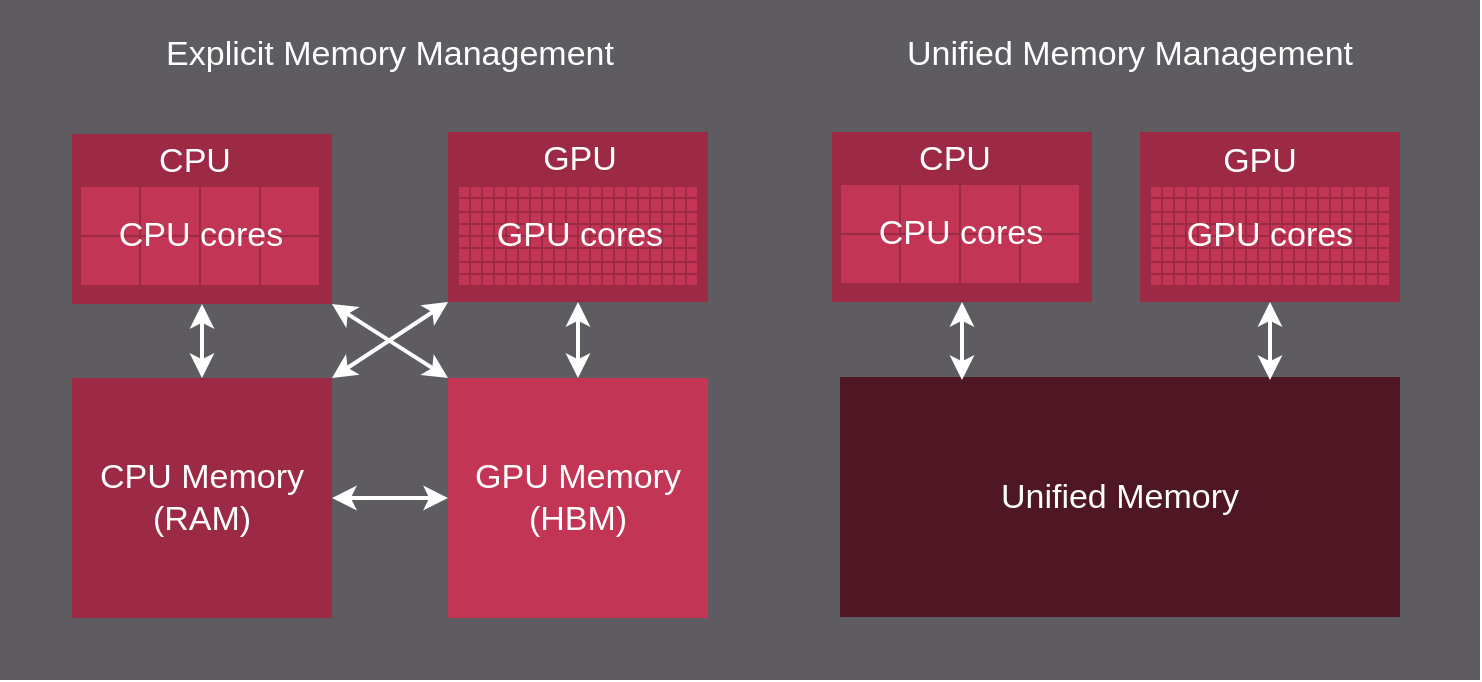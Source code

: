 <mxfile>
    <diagram id="zBbb_w2fufU70cdOGtND" name="1 oldal">
        <mxGraphModel dx="1692" dy="1236" grid="1" gridSize="10" guides="1" tooltips="1" connect="1" arrows="1" fold="1" page="0" pageScale="1" pageWidth="660" pageHeight="610" background="none" math="0" shadow="0">
            <root>
                <mxCell id="0"/>
                <mxCell id="1" parent="0"/>
                <mxCell id="5927" value="" style="rounded=0;whiteSpace=wrap;html=1;fillColor=#5E5B61;fontColor=#FFFFFF;strokeColor=none;spacing=0;" parent="1" vertex="1">
                    <mxGeometry y="-20" width="740" height="340" as="geometry"/>
                </mxCell>
                <mxCell id="5928" value="Explicit Memory Management" style="text;strokeColor=none;fillColor=none;align=center;verticalAlign=middle;rounded=0;fontFamily=Helvetica;fontSize=17;fontColor=#FFFFFF;" parent="1" vertex="1">
                    <mxGeometry x="30" y="-10" width="330" height="30" as="geometry"/>
                </mxCell>
                <mxCell id="UvHuP5o6jSuoLTm0AUZA-5953" value="" style="group" parent="1" vertex="1" connectable="0">
                    <mxGeometry x="30" y="40" width="140" height="120" as="geometry"/>
                </mxCell>
                <mxCell id="LV0FwBpydXXZrUbya0PG-5966" style="edgeStyle=orthogonalEdgeStyle;rounded=0;orthogonalLoop=1;jettySize=auto;html=1;exitX=0.5;exitY=1;exitDx=0;exitDy=0;" parent="UvHuP5o6jSuoLTm0AUZA-5953" edge="1">
                    <mxGeometry relative="1" as="geometry">
                        <mxPoint x="70" y="100" as="targetPoint"/>
                        <mxPoint x="70" y="100" as="sourcePoint"/>
                    </mxGeometry>
                </mxCell>
                <mxCell id="LV0FwBpydXXZrUbya0PG-6775" value="" style="rounded=0;whiteSpace=wrap;html=1;strokeColor=none;fillColor=#9C2A44;" parent="UvHuP5o6jSuoLTm0AUZA-5953" vertex="1">
                    <mxGeometry x="6" y="7" width="130" height="85" as="geometry"/>
                </mxCell>
                <mxCell id="LV0FwBpydXXZrUbya0PG-6733" value="" style="shape=table;startSize=0;container=1;collapsible=0;childLayout=tableLayout;strokeColor=#9C2A44;fillColor=#C23555;" parent="UvHuP5o6jSuoLTm0AUZA-5953" vertex="1">
                    <mxGeometry x="10" y="33" width="120" height="50" as="geometry"/>
                </mxCell>
                <mxCell id="LV0FwBpydXXZrUbya0PG-6734" value="" style="shape=tableRow;horizontal=0;startSize=0;swimlaneHead=0;swimlaneBody=0;strokeColor=inherit;top=0;left=0;bottom=0;right=0;collapsible=0;dropTarget=0;fillColor=none;points=[[0,0.5],[1,0.5]];portConstraint=eastwest;" parent="LV0FwBpydXXZrUbya0PG-6733" vertex="1">
                    <mxGeometry width="120" height="25" as="geometry"/>
                </mxCell>
                <mxCell id="LV0FwBpydXXZrUbya0PG-6735" value="" style="shape=partialRectangle;html=1;whiteSpace=wrap;connectable=0;strokeColor=inherit;overflow=hidden;fillColor=none;top=0;left=0;bottom=0;right=0;pointerEvents=1;" parent="LV0FwBpydXXZrUbya0PG-6734" vertex="1">
                    <mxGeometry width="30" height="25" as="geometry">
                        <mxRectangle width="30" height="25" as="alternateBounds"/>
                    </mxGeometry>
                </mxCell>
                <mxCell id="LV0FwBpydXXZrUbya0PG-6736" value="" style="shape=partialRectangle;html=1;whiteSpace=wrap;connectable=0;strokeColor=inherit;overflow=hidden;fillColor=none;top=0;left=0;bottom=0;right=0;pointerEvents=1;" parent="LV0FwBpydXXZrUbya0PG-6734" vertex="1">
                    <mxGeometry x="30" width="30" height="25" as="geometry">
                        <mxRectangle width="30" height="25" as="alternateBounds"/>
                    </mxGeometry>
                </mxCell>
                <mxCell id="LV0FwBpydXXZrUbya0PG-6737" value="" style="shape=partialRectangle;html=1;whiteSpace=wrap;connectable=0;strokeColor=inherit;overflow=hidden;fillColor=none;top=0;left=0;bottom=0;right=0;pointerEvents=1;" parent="LV0FwBpydXXZrUbya0PG-6734" vertex="1">
                    <mxGeometry x="60" width="30" height="25" as="geometry">
                        <mxRectangle width="30" height="25" as="alternateBounds"/>
                    </mxGeometry>
                </mxCell>
                <mxCell id="LV0FwBpydXXZrUbya0PG-6738" value="" style="shape=partialRectangle;html=1;whiteSpace=wrap;connectable=0;strokeColor=inherit;overflow=hidden;fillColor=none;top=0;left=0;bottom=0;right=0;pointerEvents=1;" parent="LV0FwBpydXXZrUbya0PG-6734" vertex="1">
                    <mxGeometry x="90" width="30" height="25" as="geometry">
                        <mxRectangle width="30" height="25" as="alternateBounds"/>
                    </mxGeometry>
                </mxCell>
                <mxCell id="LV0FwBpydXXZrUbya0PG-6739" value="" style="shape=tableRow;horizontal=0;startSize=0;swimlaneHead=0;swimlaneBody=0;strokeColor=inherit;top=0;left=0;bottom=0;right=0;collapsible=0;dropTarget=0;fillColor=none;points=[[0,0.5],[1,0.5]];portConstraint=eastwest;" parent="LV0FwBpydXXZrUbya0PG-6733" vertex="1">
                    <mxGeometry y="25" width="120" height="25" as="geometry"/>
                </mxCell>
                <mxCell id="LV0FwBpydXXZrUbya0PG-6740" value="" style="shape=partialRectangle;html=1;whiteSpace=wrap;connectable=0;strokeColor=inherit;overflow=hidden;fillColor=none;top=0;left=0;bottom=0;right=0;pointerEvents=1;" parent="LV0FwBpydXXZrUbya0PG-6739" vertex="1">
                    <mxGeometry width="30" height="25" as="geometry">
                        <mxRectangle width="30" height="25" as="alternateBounds"/>
                    </mxGeometry>
                </mxCell>
                <mxCell id="LV0FwBpydXXZrUbya0PG-6741" value="" style="shape=partialRectangle;html=1;whiteSpace=wrap;connectable=0;strokeColor=inherit;overflow=hidden;fillColor=none;top=0;left=0;bottom=0;right=0;pointerEvents=1;" parent="LV0FwBpydXXZrUbya0PG-6739" vertex="1">
                    <mxGeometry x="30" width="30" height="25" as="geometry">
                        <mxRectangle width="30" height="25" as="alternateBounds"/>
                    </mxGeometry>
                </mxCell>
                <mxCell id="LV0FwBpydXXZrUbya0PG-6742" value="" style="shape=partialRectangle;html=1;whiteSpace=wrap;connectable=0;strokeColor=inherit;overflow=hidden;fillColor=none;top=0;left=0;bottom=0;right=0;pointerEvents=1;" parent="LV0FwBpydXXZrUbya0PG-6739" vertex="1">
                    <mxGeometry x="60" width="30" height="25" as="geometry">
                        <mxRectangle width="30" height="25" as="alternateBounds"/>
                    </mxGeometry>
                </mxCell>
                <mxCell id="LV0FwBpydXXZrUbya0PG-6743" value="" style="shape=partialRectangle;html=1;whiteSpace=wrap;connectable=0;strokeColor=inherit;overflow=hidden;fillColor=none;top=0;left=0;bottom=0;right=0;pointerEvents=1;" parent="LV0FwBpydXXZrUbya0PG-6739" vertex="1">
                    <mxGeometry x="90" width="30" height="25" as="geometry">
                        <mxRectangle width="30" height="25" as="alternateBounds"/>
                    </mxGeometry>
                </mxCell>
                <mxCell id="UvHuP5o6jSuoLTm0AUZA-5949" value="&lt;font face=&quot;Helvetica&quot;&gt;CPU cores&lt;br&gt;&lt;/font&gt;" style="text;html=1;strokeColor=none;fillColor=none;align=center;verticalAlign=middle;whiteSpace=wrap;rounded=0;fontSize=17;fontColor=#FFFFFF;" parent="UvHuP5o6jSuoLTm0AUZA-5953" vertex="1">
                    <mxGeometry x="11" y="34" width="119" height="48" as="geometry"/>
                </mxCell>
                <mxCell id="LV0FwBpydXXZrUbya0PG-5967" value="&lt;font face=&quot;Helvetica&quot;&gt;CPU&lt;br&gt;&lt;/font&gt;" style="text;html=1;strokeColor=none;fillColor=none;align=center;verticalAlign=middle;whiteSpace=wrap;rounded=0;fontSize=17;fontColor=#FFFFFF;" parent="UvHuP5o6jSuoLTm0AUZA-5953" vertex="1">
                    <mxGeometry y="7" width="135" height="27" as="geometry"/>
                </mxCell>
                <mxCell id="UvHuP5o6jSuoLTm0AUZA-5985" value="" style="endArrow=classic;startArrow=classic;html=1;rounded=0;exitX=0.5;exitY=1;exitDx=0;exitDy=0;strokeWidth=2;fontColor=#FFFFFF;strokeColor=#FFFFFF;" parent="1" source="LV0FwBpydXXZrUbya0PG-6775" target="UvHuP5o6jSuoLTm0AUZA-5951" edge="1">
                    <mxGeometry width="50" height="50" relative="1" as="geometry">
                        <mxPoint x="100.5" y="140" as="sourcePoint"/>
                        <mxPoint x="100" y="170" as="targetPoint"/>
                    </mxGeometry>
                </mxCell>
                <mxCell id="UvHuP5o6jSuoLTm0AUZA-5959" value="" style="group" parent="1" vertex="1" connectable="0">
                    <mxGeometry x="224" y="169" width="130" height="120" as="geometry"/>
                </mxCell>
                <mxCell id="UvHuP5o6jSuoLTm0AUZA-5960" value="" style="rounded=0;whiteSpace=wrap;html=1;fillColor=#C23555;fontColor=#FFFFFF;strokeColor=none;" parent="UvHuP5o6jSuoLTm0AUZA-5959" vertex="1">
                    <mxGeometry width="130" height="120" as="geometry"/>
                </mxCell>
                <mxCell id="UvHuP5o6jSuoLTm0AUZA-5961" value="&lt;div&gt;GPU Memory&lt;br&gt;(HBM)&lt;/div&gt;" style="text;html=1;strokeColor=none;fillColor=none;align=center;verticalAlign=middle;whiteSpace=wrap;rounded=0;fontSize=17;fontColor=#FFFFFF;" parent="UvHuP5o6jSuoLTm0AUZA-5959" vertex="1">
                    <mxGeometry width="130" height="120" as="geometry"/>
                </mxCell>
                <mxCell id="LV0FwBpydXXZrUbya0PG-5946" value="Unified Memory Management" style="text;strokeColor=none;fillColor=none;align=center;verticalAlign=middle;rounded=0;fontFamily=Helvetica;fontSize=17;fontColor=#FFFFFF;" parent="1" vertex="1">
                    <mxGeometry x="420" y="-10" width="290" height="30" as="geometry"/>
                </mxCell>
                <mxCell id="LV0FwBpydXXZrUbya0PG-5947" value="" style="group" parent="1" vertex="1" connectable="0">
                    <mxGeometry x="420" y="169" width="280" height="120" as="geometry"/>
                </mxCell>
                <mxCell id="LV0FwBpydXXZrUbya0PG-5948" value="" style="rounded=0;whiteSpace=wrap;html=1;fillColor=#4F1623;fontColor=#FFFFFF;strokeColor=none;" parent="LV0FwBpydXXZrUbya0PG-5947" vertex="1">
                    <mxGeometry y="-0.462" width="280" height="120.0" as="geometry"/>
                </mxCell>
                <mxCell id="6132" value="Unified Memory" style="text;html=1;strokeColor=none;fillColor=none;align=center;verticalAlign=middle;whiteSpace=wrap;rounded=0;fontSize=17;fontColor=#FFFFFF;" parent="LV0FwBpydXXZrUbya0PG-5947" vertex="1">
                    <mxGeometry y="-0.46" width="280" height="120" as="geometry"/>
                </mxCell>
                <mxCell id="UvHuP5o6jSuoLTm0AUZA-5952" value="" style="group;fillColor=#9C2A44;" parent="1" vertex="1" connectable="0">
                    <mxGeometry x="36" y="169" width="130" height="120" as="geometry"/>
                </mxCell>
                <mxCell id="UvHuP5o6jSuoLTm0AUZA-5950" value="" style="rounded=0;whiteSpace=wrap;html=1;fillColor=#9C2A44;fontColor=#FFFFFF;strokeColor=none;" parent="UvHuP5o6jSuoLTm0AUZA-5952" vertex="1">
                    <mxGeometry width="130" height="120" as="geometry"/>
                </mxCell>
                <mxCell id="UvHuP5o6jSuoLTm0AUZA-5951" value="CPU Memory (RAM)" style="text;html=1;strokeColor=none;fillColor=none;align=center;verticalAlign=middle;whiteSpace=wrap;rounded=0;fontSize=17;fontColor=#FFFFFF;" parent="UvHuP5o6jSuoLTm0AUZA-5952" vertex="1">
                    <mxGeometry width="130" height="120" as="geometry"/>
                </mxCell>
                <mxCell id="LV0FwBpydXXZrUbya0PG-5968" value="" style="endArrow=classic;startArrow=classic;html=1;rounded=0;entryX=0.5;entryY=0;entryDx=0;entryDy=0;strokeWidth=2;strokeColor=#ffffff;exitX=0.5;exitY=1;exitDx=0;exitDy=0;fontColor=#FFFFFF;" parent="1" source="LV0FwBpydXXZrUbya0PG-6778" target="UvHuP5o6jSuoLTm0AUZA-5960" edge="1">
                    <mxGeometry width="50" height="50" relative="1" as="geometry">
                        <mxPoint x="290" y="130" as="sourcePoint"/>
                        <mxPoint x="289.5" y="160" as="targetPoint"/>
                    </mxGeometry>
                </mxCell>
                <mxCell id="LV0FwBpydXXZrUbya0PG-6778" value="" style="rounded=0;whiteSpace=wrap;html=1;strokeColor=none;fillColor=#9C2A44;" parent="1" vertex="1">
                    <mxGeometry x="224" y="46" width="130" height="85" as="geometry"/>
                </mxCell>
                <mxCell id="LV0FwBpydXXZrUbya0PG-6564" value="" style="shape=table;startSize=0;container=1;collapsible=0;childLayout=tableLayout;fillColor=#C23555;strokeColor=#9C2A44;" parent="1" vertex="1">
                    <mxGeometry x="229" y="73" width="120" height="50" as="geometry"/>
                </mxCell>
                <mxCell id="LV0FwBpydXXZrUbya0PG-6565" value="" style="shape=tableRow;horizontal=0;startSize=0;swimlaneHead=0;swimlaneBody=0;strokeColor=inherit;top=0;left=0;bottom=0;right=0;collapsible=0;dropTarget=0;fillColor=none;points=[[0,0.5],[1,0.5]];portConstraint=eastwest;" parent="LV0FwBpydXXZrUbya0PG-6564" vertex="1">
                    <mxGeometry width="120" height="6" as="geometry"/>
                </mxCell>
                <mxCell id="LV0FwBpydXXZrUbya0PG-6566" value="" style="shape=partialRectangle;html=1;whiteSpace=wrap;connectable=0;strokeColor=inherit;overflow=hidden;fillColor=none;top=0;left=0;bottom=0;right=0;pointerEvents=1;" parent="LV0FwBpydXXZrUbya0PG-6565" vertex="1">
                    <mxGeometry width="6" height="6" as="geometry">
                        <mxRectangle width="6" height="6" as="alternateBounds"/>
                    </mxGeometry>
                </mxCell>
                <mxCell id="LV0FwBpydXXZrUbya0PG-6567" value="" style="shape=partialRectangle;html=1;whiteSpace=wrap;connectable=0;strokeColor=inherit;overflow=hidden;fillColor=none;top=0;left=0;bottom=0;right=0;pointerEvents=1;" parent="LV0FwBpydXXZrUbya0PG-6565" vertex="1">
                    <mxGeometry x="6" width="6" height="6" as="geometry">
                        <mxRectangle width="6" height="6" as="alternateBounds"/>
                    </mxGeometry>
                </mxCell>
                <mxCell id="LV0FwBpydXXZrUbya0PG-6568" value="" style="shape=partialRectangle;html=1;whiteSpace=wrap;connectable=0;strokeColor=inherit;overflow=hidden;fillColor=none;top=0;left=0;bottom=0;right=0;pointerEvents=1;" parent="LV0FwBpydXXZrUbya0PG-6565" vertex="1">
                    <mxGeometry x="12" width="6" height="6" as="geometry">
                        <mxRectangle width="6" height="6" as="alternateBounds"/>
                    </mxGeometry>
                </mxCell>
                <mxCell id="LV0FwBpydXXZrUbya0PG-6569" value="" style="shape=partialRectangle;html=1;whiteSpace=wrap;connectable=0;strokeColor=inherit;overflow=hidden;fillColor=none;top=0;left=0;bottom=0;right=0;pointerEvents=1;" parent="LV0FwBpydXXZrUbya0PG-6565" vertex="1">
                    <mxGeometry x="18" width="6" height="6" as="geometry">
                        <mxRectangle width="6" height="6" as="alternateBounds"/>
                    </mxGeometry>
                </mxCell>
                <mxCell id="LV0FwBpydXXZrUbya0PG-6570" value="" style="shape=partialRectangle;html=1;whiteSpace=wrap;connectable=0;strokeColor=inherit;overflow=hidden;fillColor=none;top=0;left=0;bottom=0;right=0;pointerEvents=1;" parent="LV0FwBpydXXZrUbya0PG-6565" vertex="1">
                    <mxGeometry x="24" width="6" height="6" as="geometry">
                        <mxRectangle width="6" height="6" as="alternateBounds"/>
                    </mxGeometry>
                </mxCell>
                <mxCell id="LV0FwBpydXXZrUbya0PG-6571" value="" style="shape=partialRectangle;html=1;whiteSpace=wrap;connectable=0;strokeColor=inherit;overflow=hidden;fillColor=none;top=0;left=0;bottom=0;right=0;pointerEvents=1;" parent="LV0FwBpydXXZrUbya0PG-6565" vertex="1">
                    <mxGeometry x="30" width="6" height="6" as="geometry">
                        <mxRectangle width="6" height="6" as="alternateBounds"/>
                    </mxGeometry>
                </mxCell>
                <mxCell id="LV0FwBpydXXZrUbya0PG-6572" value="" style="shape=partialRectangle;html=1;whiteSpace=wrap;connectable=0;strokeColor=inherit;overflow=hidden;fillColor=none;top=0;left=0;bottom=0;right=0;pointerEvents=1;" parent="LV0FwBpydXXZrUbya0PG-6565" vertex="1">
                    <mxGeometry x="36" width="6" height="6" as="geometry">
                        <mxRectangle width="6" height="6" as="alternateBounds"/>
                    </mxGeometry>
                </mxCell>
                <mxCell id="LV0FwBpydXXZrUbya0PG-6573" value="" style="shape=partialRectangle;html=1;whiteSpace=wrap;connectable=0;strokeColor=inherit;overflow=hidden;fillColor=none;top=0;left=0;bottom=0;right=0;pointerEvents=1;" parent="LV0FwBpydXXZrUbya0PG-6565" vertex="1">
                    <mxGeometry x="42" width="6" height="6" as="geometry">
                        <mxRectangle width="6" height="6" as="alternateBounds"/>
                    </mxGeometry>
                </mxCell>
                <mxCell id="LV0FwBpydXXZrUbya0PG-6574" value="" style="shape=partialRectangle;html=1;whiteSpace=wrap;connectable=0;strokeColor=inherit;overflow=hidden;fillColor=none;top=0;left=0;bottom=0;right=0;pointerEvents=1;" parent="LV0FwBpydXXZrUbya0PG-6565" vertex="1">
                    <mxGeometry x="48" width="6" height="6" as="geometry">
                        <mxRectangle width="6" height="6" as="alternateBounds"/>
                    </mxGeometry>
                </mxCell>
                <mxCell id="LV0FwBpydXXZrUbya0PG-6575" value="" style="shape=partialRectangle;html=1;whiteSpace=wrap;connectable=0;strokeColor=inherit;overflow=hidden;fillColor=none;top=0;left=0;bottom=0;right=0;pointerEvents=1;" parent="LV0FwBpydXXZrUbya0PG-6565" vertex="1">
                    <mxGeometry x="54" width="6" height="6" as="geometry">
                        <mxRectangle width="6" height="6" as="alternateBounds"/>
                    </mxGeometry>
                </mxCell>
                <mxCell id="LV0FwBpydXXZrUbya0PG-6576" value="" style="shape=partialRectangle;html=1;whiteSpace=wrap;connectable=0;strokeColor=inherit;overflow=hidden;fillColor=none;top=0;left=0;bottom=0;right=0;pointerEvents=1;" parent="LV0FwBpydXXZrUbya0PG-6565" vertex="1">
                    <mxGeometry x="60" width="6" height="6" as="geometry">
                        <mxRectangle width="6" height="6" as="alternateBounds"/>
                    </mxGeometry>
                </mxCell>
                <mxCell id="LV0FwBpydXXZrUbya0PG-6577" value="" style="shape=partialRectangle;html=1;whiteSpace=wrap;connectable=0;strokeColor=inherit;overflow=hidden;fillColor=none;top=0;left=0;bottom=0;right=0;pointerEvents=1;" parent="LV0FwBpydXXZrUbya0PG-6565" vertex="1">
                    <mxGeometry x="66" width="6" height="6" as="geometry">
                        <mxRectangle width="6" height="6" as="alternateBounds"/>
                    </mxGeometry>
                </mxCell>
                <mxCell id="LV0FwBpydXXZrUbya0PG-6578" value="" style="shape=partialRectangle;html=1;whiteSpace=wrap;connectable=0;strokeColor=inherit;overflow=hidden;fillColor=none;top=0;left=0;bottom=0;right=0;pointerEvents=1;" parent="LV0FwBpydXXZrUbya0PG-6565" vertex="1">
                    <mxGeometry x="72" width="6" height="6" as="geometry">
                        <mxRectangle width="6" height="6" as="alternateBounds"/>
                    </mxGeometry>
                </mxCell>
                <mxCell id="LV0FwBpydXXZrUbya0PG-6579" value="" style="shape=partialRectangle;html=1;whiteSpace=wrap;connectable=0;strokeColor=inherit;overflow=hidden;fillColor=none;top=0;left=0;bottom=0;right=0;pointerEvents=1;" parent="LV0FwBpydXXZrUbya0PG-6565" vertex="1">
                    <mxGeometry x="78" width="6" height="6" as="geometry">
                        <mxRectangle width="6" height="6" as="alternateBounds"/>
                    </mxGeometry>
                </mxCell>
                <mxCell id="LV0FwBpydXXZrUbya0PG-6580" value="" style="shape=partialRectangle;html=1;whiteSpace=wrap;connectable=0;strokeColor=inherit;overflow=hidden;fillColor=none;top=0;left=0;bottom=0;right=0;pointerEvents=1;" parent="LV0FwBpydXXZrUbya0PG-6565" vertex="1">
                    <mxGeometry x="84" width="6" height="6" as="geometry">
                        <mxRectangle width="6" height="6" as="alternateBounds"/>
                    </mxGeometry>
                </mxCell>
                <mxCell id="LV0FwBpydXXZrUbya0PG-6581" value="" style="shape=partialRectangle;html=1;whiteSpace=wrap;connectable=0;strokeColor=inherit;overflow=hidden;fillColor=none;top=0;left=0;bottom=0;right=0;pointerEvents=1;" parent="LV0FwBpydXXZrUbya0PG-6565" vertex="1">
                    <mxGeometry x="90" width="6" height="6" as="geometry">
                        <mxRectangle width="6" height="6" as="alternateBounds"/>
                    </mxGeometry>
                </mxCell>
                <mxCell id="LV0FwBpydXXZrUbya0PG-6582" value="" style="shape=partialRectangle;html=1;whiteSpace=wrap;connectable=0;strokeColor=inherit;overflow=hidden;fillColor=none;top=0;left=0;bottom=0;right=0;pointerEvents=1;" parent="LV0FwBpydXXZrUbya0PG-6565" vertex="1">
                    <mxGeometry x="96" width="6" height="6" as="geometry">
                        <mxRectangle width="6" height="6" as="alternateBounds"/>
                    </mxGeometry>
                </mxCell>
                <mxCell id="LV0FwBpydXXZrUbya0PG-6583" value="" style="shape=partialRectangle;html=1;whiteSpace=wrap;connectable=0;strokeColor=inherit;overflow=hidden;fillColor=none;top=0;left=0;bottom=0;right=0;pointerEvents=1;" parent="LV0FwBpydXXZrUbya0PG-6565" vertex="1">
                    <mxGeometry x="102" width="6" height="6" as="geometry">
                        <mxRectangle width="6" height="6" as="alternateBounds"/>
                    </mxGeometry>
                </mxCell>
                <mxCell id="LV0FwBpydXXZrUbya0PG-6584" value="" style="shape=partialRectangle;html=1;whiteSpace=wrap;connectable=0;strokeColor=inherit;overflow=hidden;fillColor=none;top=0;left=0;bottom=0;right=0;pointerEvents=1;" parent="LV0FwBpydXXZrUbya0PG-6565" vertex="1">
                    <mxGeometry x="108" width="6" height="6" as="geometry">
                        <mxRectangle width="6" height="6" as="alternateBounds"/>
                    </mxGeometry>
                </mxCell>
                <mxCell id="LV0FwBpydXXZrUbya0PG-6585" value="" style="shape=partialRectangle;html=1;whiteSpace=wrap;connectable=0;strokeColor=inherit;overflow=hidden;fillColor=none;top=0;left=0;bottom=0;right=0;pointerEvents=1;" parent="LV0FwBpydXXZrUbya0PG-6565" vertex="1">
                    <mxGeometry x="114" width="6" height="6" as="geometry">
                        <mxRectangle width="6" height="6" as="alternateBounds"/>
                    </mxGeometry>
                </mxCell>
                <mxCell id="LV0FwBpydXXZrUbya0PG-6586" value="" style="shape=tableRow;horizontal=0;startSize=0;swimlaneHead=0;swimlaneBody=0;strokeColor=inherit;top=0;left=0;bottom=0;right=0;collapsible=0;dropTarget=0;fillColor=none;points=[[0,0.5],[1,0.5]];portConstraint=eastwest;" parent="LV0FwBpydXXZrUbya0PG-6564" vertex="1">
                    <mxGeometry y="6" width="120" height="7" as="geometry"/>
                </mxCell>
                <mxCell id="LV0FwBpydXXZrUbya0PG-6587" value="" style="shape=partialRectangle;html=1;whiteSpace=wrap;connectable=0;strokeColor=inherit;overflow=hidden;fillColor=none;top=0;left=0;bottom=0;right=0;pointerEvents=1;" parent="LV0FwBpydXXZrUbya0PG-6586" vertex="1">
                    <mxGeometry width="6" height="7" as="geometry">
                        <mxRectangle width="6" height="7" as="alternateBounds"/>
                    </mxGeometry>
                </mxCell>
                <mxCell id="LV0FwBpydXXZrUbya0PG-6588" value="" style="shape=partialRectangle;html=1;whiteSpace=wrap;connectable=0;strokeColor=inherit;overflow=hidden;fillColor=none;top=0;left=0;bottom=0;right=0;pointerEvents=1;" parent="LV0FwBpydXXZrUbya0PG-6586" vertex="1">
                    <mxGeometry x="6" width="6" height="7" as="geometry">
                        <mxRectangle width="6" height="7" as="alternateBounds"/>
                    </mxGeometry>
                </mxCell>
                <mxCell id="LV0FwBpydXXZrUbya0PG-6589" value="" style="shape=partialRectangle;html=1;whiteSpace=wrap;connectable=0;strokeColor=inherit;overflow=hidden;fillColor=none;top=0;left=0;bottom=0;right=0;pointerEvents=1;" parent="LV0FwBpydXXZrUbya0PG-6586" vertex="1">
                    <mxGeometry x="12" width="6" height="7" as="geometry">
                        <mxRectangle width="6" height="7" as="alternateBounds"/>
                    </mxGeometry>
                </mxCell>
                <mxCell id="LV0FwBpydXXZrUbya0PG-6590" value="" style="shape=partialRectangle;html=1;whiteSpace=wrap;connectable=0;strokeColor=inherit;overflow=hidden;fillColor=none;top=0;left=0;bottom=0;right=0;pointerEvents=1;" parent="LV0FwBpydXXZrUbya0PG-6586" vertex="1">
                    <mxGeometry x="18" width="6" height="7" as="geometry">
                        <mxRectangle width="6" height="7" as="alternateBounds"/>
                    </mxGeometry>
                </mxCell>
                <mxCell id="LV0FwBpydXXZrUbya0PG-6591" value="" style="shape=partialRectangle;html=1;whiteSpace=wrap;connectable=0;strokeColor=inherit;overflow=hidden;fillColor=none;top=0;left=0;bottom=0;right=0;pointerEvents=1;" parent="LV0FwBpydXXZrUbya0PG-6586" vertex="1">
                    <mxGeometry x="24" width="6" height="7" as="geometry">
                        <mxRectangle width="6" height="7" as="alternateBounds"/>
                    </mxGeometry>
                </mxCell>
                <mxCell id="LV0FwBpydXXZrUbya0PG-6592" value="" style="shape=partialRectangle;html=1;whiteSpace=wrap;connectable=0;strokeColor=inherit;overflow=hidden;fillColor=none;top=0;left=0;bottom=0;right=0;pointerEvents=1;" parent="LV0FwBpydXXZrUbya0PG-6586" vertex="1">
                    <mxGeometry x="30" width="6" height="7" as="geometry">
                        <mxRectangle width="6" height="7" as="alternateBounds"/>
                    </mxGeometry>
                </mxCell>
                <mxCell id="LV0FwBpydXXZrUbya0PG-6593" value="" style="shape=partialRectangle;html=1;whiteSpace=wrap;connectable=0;strokeColor=inherit;overflow=hidden;fillColor=none;top=0;left=0;bottom=0;right=0;pointerEvents=1;" parent="LV0FwBpydXXZrUbya0PG-6586" vertex="1">
                    <mxGeometry x="36" width="6" height="7" as="geometry">
                        <mxRectangle width="6" height="7" as="alternateBounds"/>
                    </mxGeometry>
                </mxCell>
                <mxCell id="LV0FwBpydXXZrUbya0PG-6594" value="" style="shape=partialRectangle;html=1;whiteSpace=wrap;connectable=0;strokeColor=inherit;overflow=hidden;fillColor=none;top=0;left=0;bottom=0;right=0;pointerEvents=1;" parent="LV0FwBpydXXZrUbya0PG-6586" vertex="1">
                    <mxGeometry x="42" width="6" height="7" as="geometry">
                        <mxRectangle width="6" height="7" as="alternateBounds"/>
                    </mxGeometry>
                </mxCell>
                <mxCell id="LV0FwBpydXXZrUbya0PG-6595" value="" style="shape=partialRectangle;html=1;whiteSpace=wrap;connectable=0;strokeColor=inherit;overflow=hidden;fillColor=none;top=0;left=0;bottom=0;right=0;pointerEvents=1;" parent="LV0FwBpydXXZrUbya0PG-6586" vertex="1">
                    <mxGeometry x="48" width="6" height="7" as="geometry">
                        <mxRectangle width="6" height="7" as="alternateBounds"/>
                    </mxGeometry>
                </mxCell>
                <mxCell id="LV0FwBpydXXZrUbya0PG-6596" value="" style="shape=partialRectangle;html=1;whiteSpace=wrap;connectable=0;strokeColor=inherit;overflow=hidden;fillColor=none;top=0;left=0;bottom=0;right=0;pointerEvents=1;" parent="LV0FwBpydXXZrUbya0PG-6586" vertex="1">
                    <mxGeometry x="54" width="6" height="7" as="geometry">
                        <mxRectangle width="6" height="7" as="alternateBounds"/>
                    </mxGeometry>
                </mxCell>
                <mxCell id="LV0FwBpydXXZrUbya0PG-6597" value="" style="shape=partialRectangle;html=1;whiteSpace=wrap;connectable=0;strokeColor=inherit;overflow=hidden;fillColor=none;top=0;left=0;bottom=0;right=0;pointerEvents=1;" parent="LV0FwBpydXXZrUbya0PG-6586" vertex="1">
                    <mxGeometry x="60" width="6" height="7" as="geometry">
                        <mxRectangle width="6" height="7" as="alternateBounds"/>
                    </mxGeometry>
                </mxCell>
                <mxCell id="LV0FwBpydXXZrUbya0PG-6598" value="" style="shape=partialRectangle;html=1;whiteSpace=wrap;connectable=0;strokeColor=inherit;overflow=hidden;fillColor=none;top=0;left=0;bottom=0;right=0;pointerEvents=1;" parent="LV0FwBpydXXZrUbya0PG-6586" vertex="1">
                    <mxGeometry x="66" width="6" height="7" as="geometry">
                        <mxRectangle width="6" height="7" as="alternateBounds"/>
                    </mxGeometry>
                </mxCell>
                <mxCell id="LV0FwBpydXXZrUbya0PG-6599" value="" style="shape=partialRectangle;html=1;whiteSpace=wrap;connectable=0;strokeColor=inherit;overflow=hidden;fillColor=none;top=0;left=0;bottom=0;right=0;pointerEvents=1;" parent="LV0FwBpydXXZrUbya0PG-6586" vertex="1">
                    <mxGeometry x="72" width="6" height="7" as="geometry">
                        <mxRectangle width="6" height="7" as="alternateBounds"/>
                    </mxGeometry>
                </mxCell>
                <mxCell id="LV0FwBpydXXZrUbya0PG-6600" value="" style="shape=partialRectangle;html=1;whiteSpace=wrap;connectable=0;strokeColor=inherit;overflow=hidden;fillColor=none;top=0;left=0;bottom=0;right=0;pointerEvents=1;" parent="LV0FwBpydXXZrUbya0PG-6586" vertex="1">
                    <mxGeometry x="78" width="6" height="7" as="geometry">
                        <mxRectangle width="6" height="7" as="alternateBounds"/>
                    </mxGeometry>
                </mxCell>
                <mxCell id="LV0FwBpydXXZrUbya0PG-6601" value="" style="shape=partialRectangle;html=1;whiteSpace=wrap;connectable=0;strokeColor=inherit;overflow=hidden;fillColor=none;top=0;left=0;bottom=0;right=0;pointerEvents=1;" parent="LV0FwBpydXXZrUbya0PG-6586" vertex="1">
                    <mxGeometry x="84" width="6" height="7" as="geometry">
                        <mxRectangle width="6" height="7" as="alternateBounds"/>
                    </mxGeometry>
                </mxCell>
                <mxCell id="LV0FwBpydXXZrUbya0PG-6602" value="" style="shape=partialRectangle;html=1;whiteSpace=wrap;connectable=0;strokeColor=inherit;overflow=hidden;fillColor=none;top=0;left=0;bottom=0;right=0;pointerEvents=1;" parent="LV0FwBpydXXZrUbya0PG-6586" vertex="1">
                    <mxGeometry x="90" width="6" height="7" as="geometry">
                        <mxRectangle width="6" height="7" as="alternateBounds"/>
                    </mxGeometry>
                </mxCell>
                <mxCell id="LV0FwBpydXXZrUbya0PG-6603" value="" style="shape=partialRectangle;html=1;whiteSpace=wrap;connectable=0;strokeColor=inherit;overflow=hidden;fillColor=none;top=0;left=0;bottom=0;right=0;pointerEvents=1;" parent="LV0FwBpydXXZrUbya0PG-6586" vertex="1">
                    <mxGeometry x="96" width="6" height="7" as="geometry">
                        <mxRectangle width="6" height="7" as="alternateBounds"/>
                    </mxGeometry>
                </mxCell>
                <mxCell id="LV0FwBpydXXZrUbya0PG-6604" value="" style="shape=partialRectangle;html=1;whiteSpace=wrap;connectable=0;strokeColor=inherit;overflow=hidden;fillColor=none;top=0;left=0;bottom=0;right=0;pointerEvents=1;" parent="LV0FwBpydXXZrUbya0PG-6586" vertex="1">
                    <mxGeometry x="102" width="6" height="7" as="geometry">
                        <mxRectangle width="6" height="7" as="alternateBounds"/>
                    </mxGeometry>
                </mxCell>
                <mxCell id="LV0FwBpydXXZrUbya0PG-6605" value="" style="shape=partialRectangle;html=1;whiteSpace=wrap;connectable=0;strokeColor=inherit;overflow=hidden;fillColor=none;top=0;left=0;bottom=0;right=0;pointerEvents=1;" parent="LV0FwBpydXXZrUbya0PG-6586" vertex="1">
                    <mxGeometry x="108" width="6" height="7" as="geometry">
                        <mxRectangle width="6" height="7" as="alternateBounds"/>
                    </mxGeometry>
                </mxCell>
                <mxCell id="LV0FwBpydXXZrUbya0PG-6606" value="" style="shape=partialRectangle;html=1;whiteSpace=wrap;connectable=0;strokeColor=inherit;overflow=hidden;fillColor=none;top=0;left=0;bottom=0;right=0;pointerEvents=1;" parent="LV0FwBpydXXZrUbya0PG-6586" vertex="1">
                    <mxGeometry x="114" width="6" height="7" as="geometry">
                        <mxRectangle width="6" height="7" as="alternateBounds"/>
                    </mxGeometry>
                </mxCell>
                <mxCell id="LV0FwBpydXXZrUbya0PG-6607" value="" style="shape=tableRow;horizontal=0;startSize=0;swimlaneHead=0;swimlaneBody=0;strokeColor=inherit;top=0;left=0;bottom=0;right=0;collapsible=0;dropTarget=0;fillColor=none;points=[[0,0.5],[1,0.5]];portConstraint=eastwest;" parent="LV0FwBpydXXZrUbya0PG-6564" vertex="1">
                    <mxGeometry y="13" width="120" height="6" as="geometry"/>
                </mxCell>
                <mxCell id="LV0FwBpydXXZrUbya0PG-6608" value="" style="shape=partialRectangle;html=1;whiteSpace=wrap;connectable=0;strokeColor=inherit;overflow=hidden;fillColor=none;top=0;left=0;bottom=0;right=0;pointerEvents=1;" parent="LV0FwBpydXXZrUbya0PG-6607" vertex="1">
                    <mxGeometry width="6" height="6" as="geometry">
                        <mxRectangle width="6" height="6" as="alternateBounds"/>
                    </mxGeometry>
                </mxCell>
                <mxCell id="LV0FwBpydXXZrUbya0PG-6609" value="" style="shape=partialRectangle;html=1;whiteSpace=wrap;connectable=0;strokeColor=inherit;overflow=hidden;fillColor=none;top=0;left=0;bottom=0;right=0;pointerEvents=1;" parent="LV0FwBpydXXZrUbya0PG-6607" vertex="1">
                    <mxGeometry x="6" width="6" height="6" as="geometry">
                        <mxRectangle width="6" height="6" as="alternateBounds"/>
                    </mxGeometry>
                </mxCell>
                <mxCell id="LV0FwBpydXXZrUbya0PG-6610" value="" style="shape=partialRectangle;html=1;whiteSpace=wrap;connectable=0;strokeColor=inherit;overflow=hidden;fillColor=none;top=0;left=0;bottom=0;right=0;pointerEvents=1;" parent="LV0FwBpydXXZrUbya0PG-6607" vertex="1">
                    <mxGeometry x="12" width="6" height="6" as="geometry">
                        <mxRectangle width="6" height="6" as="alternateBounds"/>
                    </mxGeometry>
                </mxCell>
                <mxCell id="LV0FwBpydXXZrUbya0PG-6611" value="" style="shape=partialRectangle;html=1;whiteSpace=wrap;connectable=0;strokeColor=inherit;overflow=hidden;fillColor=none;top=0;left=0;bottom=0;right=0;pointerEvents=1;" parent="LV0FwBpydXXZrUbya0PG-6607" vertex="1">
                    <mxGeometry x="18" width="6" height="6" as="geometry">
                        <mxRectangle width="6" height="6" as="alternateBounds"/>
                    </mxGeometry>
                </mxCell>
                <mxCell id="LV0FwBpydXXZrUbya0PG-6612" value="" style="shape=partialRectangle;html=1;whiteSpace=wrap;connectable=0;strokeColor=inherit;overflow=hidden;fillColor=none;top=0;left=0;bottom=0;right=0;pointerEvents=1;" parent="LV0FwBpydXXZrUbya0PG-6607" vertex="1">
                    <mxGeometry x="24" width="6" height="6" as="geometry">
                        <mxRectangle width="6" height="6" as="alternateBounds"/>
                    </mxGeometry>
                </mxCell>
                <mxCell id="LV0FwBpydXXZrUbya0PG-6613" value="" style="shape=partialRectangle;html=1;whiteSpace=wrap;connectable=0;strokeColor=inherit;overflow=hidden;fillColor=none;top=0;left=0;bottom=0;right=0;pointerEvents=1;" parent="LV0FwBpydXXZrUbya0PG-6607" vertex="1">
                    <mxGeometry x="30" width="6" height="6" as="geometry">
                        <mxRectangle width="6" height="6" as="alternateBounds"/>
                    </mxGeometry>
                </mxCell>
                <mxCell id="LV0FwBpydXXZrUbya0PG-6614" value="" style="shape=partialRectangle;html=1;whiteSpace=wrap;connectable=0;strokeColor=inherit;overflow=hidden;fillColor=none;top=0;left=0;bottom=0;right=0;pointerEvents=1;" parent="LV0FwBpydXXZrUbya0PG-6607" vertex="1">
                    <mxGeometry x="36" width="6" height="6" as="geometry">
                        <mxRectangle width="6" height="6" as="alternateBounds"/>
                    </mxGeometry>
                </mxCell>
                <mxCell id="LV0FwBpydXXZrUbya0PG-6615" value="" style="shape=partialRectangle;html=1;whiteSpace=wrap;connectable=0;strokeColor=inherit;overflow=hidden;fillColor=none;top=0;left=0;bottom=0;right=0;pointerEvents=1;" parent="LV0FwBpydXXZrUbya0PG-6607" vertex="1">
                    <mxGeometry x="42" width="6" height="6" as="geometry">
                        <mxRectangle width="6" height="6" as="alternateBounds"/>
                    </mxGeometry>
                </mxCell>
                <mxCell id="LV0FwBpydXXZrUbya0PG-6616" value="" style="shape=partialRectangle;html=1;whiteSpace=wrap;connectable=0;strokeColor=inherit;overflow=hidden;fillColor=none;top=0;left=0;bottom=0;right=0;pointerEvents=1;" parent="LV0FwBpydXXZrUbya0PG-6607" vertex="1">
                    <mxGeometry x="48" width="6" height="6" as="geometry">
                        <mxRectangle width="6" height="6" as="alternateBounds"/>
                    </mxGeometry>
                </mxCell>
                <mxCell id="LV0FwBpydXXZrUbya0PG-6617" value="" style="shape=partialRectangle;html=1;whiteSpace=wrap;connectable=0;strokeColor=inherit;overflow=hidden;fillColor=none;top=0;left=0;bottom=0;right=0;pointerEvents=1;" parent="LV0FwBpydXXZrUbya0PG-6607" vertex="1">
                    <mxGeometry x="54" width="6" height="6" as="geometry">
                        <mxRectangle width="6" height="6" as="alternateBounds"/>
                    </mxGeometry>
                </mxCell>
                <mxCell id="LV0FwBpydXXZrUbya0PG-6618" value="" style="shape=partialRectangle;html=1;whiteSpace=wrap;connectable=0;strokeColor=inherit;overflow=hidden;fillColor=none;top=0;left=0;bottom=0;right=0;pointerEvents=1;" parent="LV0FwBpydXXZrUbya0PG-6607" vertex="1">
                    <mxGeometry x="60" width="6" height="6" as="geometry">
                        <mxRectangle width="6" height="6" as="alternateBounds"/>
                    </mxGeometry>
                </mxCell>
                <mxCell id="LV0FwBpydXXZrUbya0PG-6619" value="" style="shape=partialRectangle;html=1;whiteSpace=wrap;connectable=0;strokeColor=inherit;overflow=hidden;fillColor=none;top=0;left=0;bottom=0;right=0;pointerEvents=1;" parent="LV0FwBpydXXZrUbya0PG-6607" vertex="1">
                    <mxGeometry x="66" width="6" height="6" as="geometry">
                        <mxRectangle width="6" height="6" as="alternateBounds"/>
                    </mxGeometry>
                </mxCell>
                <mxCell id="LV0FwBpydXXZrUbya0PG-6620" value="" style="shape=partialRectangle;html=1;whiteSpace=wrap;connectable=0;strokeColor=inherit;overflow=hidden;fillColor=none;top=0;left=0;bottom=0;right=0;pointerEvents=1;" parent="LV0FwBpydXXZrUbya0PG-6607" vertex="1">
                    <mxGeometry x="72" width="6" height="6" as="geometry">
                        <mxRectangle width="6" height="6" as="alternateBounds"/>
                    </mxGeometry>
                </mxCell>
                <mxCell id="LV0FwBpydXXZrUbya0PG-6621" value="" style="shape=partialRectangle;html=1;whiteSpace=wrap;connectable=0;strokeColor=inherit;overflow=hidden;fillColor=none;top=0;left=0;bottom=0;right=0;pointerEvents=1;" parent="LV0FwBpydXXZrUbya0PG-6607" vertex="1">
                    <mxGeometry x="78" width="6" height="6" as="geometry">
                        <mxRectangle width="6" height="6" as="alternateBounds"/>
                    </mxGeometry>
                </mxCell>
                <mxCell id="LV0FwBpydXXZrUbya0PG-6622" value="" style="shape=partialRectangle;html=1;whiteSpace=wrap;connectable=0;strokeColor=inherit;overflow=hidden;fillColor=none;top=0;left=0;bottom=0;right=0;pointerEvents=1;" parent="LV0FwBpydXXZrUbya0PG-6607" vertex="1">
                    <mxGeometry x="84" width="6" height="6" as="geometry">
                        <mxRectangle width="6" height="6" as="alternateBounds"/>
                    </mxGeometry>
                </mxCell>
                <mxCell id="LV0FwBpydXXZrUbya0PG-6623" value="" style="shape=partialRectangle;html=1;whiteSpace=wrap;connectable=0;strokeColor=inherit;overflow=hidden;fillColor=none;top=0;left=0;bottom=0;right=0;pointerEvents=1;" parent="LV0FwBpydXXZrUbya0PG-6607" vertex="1">
                    <mxGeometry x="90" width="6" height="6" as="geometry">
                        <mxRectangle width="6" height="6" as="alternateBounds"/>
                    </mxGeometry>
                </mxCell>
                <mxCell id="LV0FwBpydXXZrUbya0PG-6624" value="" style="shape=partialRectangle;html=1;whiteSpace=wrap;connectable=0;strokeColor=inherit;overflow=hidden;fillColor=none;top=0;left=0;bottom=0;right=0;pointerEvents=1;" parent="LV0FwBpydXXZrUbya0PG-6607" vertex="1">
                    <mxGeometry x="96" width="6" height="6" as="geometry">
                        <mxRectangle width="6" height="6" as="alternateBounds"/>
                    </mxGeometry>
                </mxCell>
                <mxCell id="LV0FwBpydXXZrUbya0PG-6625" value="" style="shape=partialRectangle;html=1;whiteSpace=wrap;connectable=0;strokeColor=inherit;overflow=hidden;fillColor=none;top=0;left=0;bottom=0;right=0;pointerEvents=1;" parent="LV0FwBpydXXZrUbya0PG-6607" vertex="1">
                    <mxGeometry x="102" width="6" height="6" as="geometry">
                        <mxRectangle width="6" height="6" as="alternateBounds"/>
                    </mxGeometry>
                </mxCell>
                <mxCell id="LV0FwBpydXXZrUbya0PG-6626" value="" style="shape=partialRectangle;html=1;whiteSpace=wrap;connectable=0;strokeColor=inherit;overflow=hidden;fillColor=none;top=0;left=0;bottom=0;right=0;pointerEvents=1;" parent="LV0FwBpydXXZrUbya0PG-6607" vertex="1">
                    <mxGeometry x="108" width="6" height="6" as="geometry">
                        <mxRectangle width="6" height="6" as="alternateBounds"/>
                    </mxGeometry>
                </mxCell>
                <mxCell id="LV0FwBpydXXZrUbya0PG-6627" value="" style="shape=partialRectangle;html=1;whiteSpace=wrap;connectable=0;strokeColor=inherit;overflow=hidden;fillColor=none;top=0;left=0;bottom=0;right=0;pointerEvents=1;" parent="LV0FwBpydXXZrUbya0PG-6607" vertex="1">
                    <mxGeometry x="114" width="6" height="6" as="geometry">
                        <mxRectangle width="6" height="6" as="alternateBounds"/>
                    </mxGeometry>
                </mxCell>
                <mxCell id="LV0FwBpydXXZrUbya0PG-6628" value="" style="shape=tableRow;horizontal=0;startSize=0;swimlaneHead=0;swimlaneBody=0;strokeColor=inherit;top=0;left=0;bottom=0;right=0;collapsible=0;dropTarget=0;fillColor=none;points=[[0,0.5],[1,0.5]];portConstraint=eastwest;" parent="LV0FwBpydXXZrUbya0PG-6564" vertex="1">
                    <mxGeometry y="19" width="120" height="6" as="geometry"/>
                </mxCell>
                <mxCell id="LV0FwBpydXXZrUbya0PG-6629" value="" style="shape=partialRectangle;html=1;whiteSpace=wrap;connectable=0;strokeColor=inherit;overflow=hidden;fillColor=none;top=0;left=0;bottom=0;right=0;pointerEvents=1;" parent="LV0FwBpydXXZrUbya0PG-6628" vertex="1">
                    <mxGeometry width="6" height="6" as="geometry">
                        <mxRectangle width="6" height="6" as="alternateBounds"/>
                    </mxGeometry>
                </mxCell>
                <mxCell id="LV0FwBpydXXZrUbya0PG-6630" value="" style="shape=partialRectangle;html=1;whiteSpace=wrap;connectable=0;strokeColor=inherit;overflow=hidden;fillColor=none;top=0;left=0;bottom=0;right=0;pointerEvents=1;" parent="LV0FwBpydXXZrUbya0PG-6628" vertex="1">
                    <mxGeometry x="6" width="6" height="6" as="geometry">
                        <mxRectangle width="6" height="6" as="alternateBounds"/>
                    </mxGeometry>
                </mxCell>
                <mxCell id="LV0FwBpydXXZrUbya0PG-6631" value="" style="shape=partialRectangle;html=1;whiteSpace=wrap;connectable=0;strokeColor=inherit;overflow=hidden;fillColor=none;top=0;left=0;bottom=0;right=0;pointerEvents=1;" parent="LV0FwBpydXXZrUbya0PG-6628" vertex="1">
                    <mxGeometry x="12" width="6" height="6" as="geometry">
                        <mxRectangle width="6" height="6" as="alternateBounds"/>
                    </mxGeometry>
                </mxCell>
                <mxCell id="LV0FwBpydXXZrUbya0PG-6632" value="" style="shape=partialRectangle;html=1;whiteSpace=wrap;connectable=0;strokeColor=inherit;overflow=hidden;fillColor=none;top=0;left=0;bottom=0;right=0;pointerEvents=1;" parent="LV0FwBpydXXZrUbya0PG-6628" vertex="1">
                    <mxGeometry x="18" width="6" height="6" as="geometry">
                        <mxRectangle width="6" height="6" as="alternateBounds"/>
                    </mxGeometry>
                </mxCell>
                <mxCell id="LV0FwBpydXXZrUbya0PG-6633" value="" style="shape=partialRectangle;html=1;whiteSpace=wrap;connectable=0;strokeColor=inherit;overflow=hidden;fillColor=none;top=0;left=0;bottom=0;right=0;pointerEvents=1;" parent="LV0FwBpydXXZrUbya0PG-6628" vertex="1">
                    <mxGeometry x="24" width="6" height="6" as="geometry">
                        <mxRectangle width="6" height="6" as="alternateBounds"/>
                    </mxGeometry>
                </mxCell>
                <mxCell id="LV0FwBpydXXZrUbya0PG-6634" value="" style="shape=partialRectangle;html=1;whiteSpace=wrap;connectable=0;strokeColor=inherit;overflow=hidden;fillColor=none;top=0;left=0;bottom=0;right=0;pointerEvents=1;" parent="LV0FwBpydXXZrUbya0PG-6628" vertex="1">
                    <mxGeometry x="30" width="6" height="6" as="geometry">
                        <mxRectangle width="6" height="6" as="alternateBounds"/>
                    </mxGeometry>
                </mxCell>
                <mxCell id="LV0FwBpydXXZrUbya0PG-6635" value="" style="shape=partialRectangle;html=1;whiteSpace=wrap;connectable=0;strokeColor=inherit;overflow=hidden;fillColor=none;top=0;left=0;bottom=0;right=0;pointerEvents=1;" parent="LV0FwBpydXXZrUbya0PG-6628" vertex="1">
                    <mxGeometry x="36" width="6" height="6" as="geometry">
                        <mxRectangle width="6" height="6" as="alternateBounds"/>
                    </mxGeometry>
                </mxCell>
                <mxCell id="LV0FwBpydXXZrUbya0PG-6636" value="" style="shape=partialRectangle;html=1;whiteSpace=wrap;connectable=0;strokeColor=inherit;overflow=hidden;fillColor=none;top=0;left=0;bottom=0;right=0;pointerEvents=1;" parent="LV0FwBpydXXZrUbya0PG-6628" vertex="1">
                    <mxGeometry x="42" width="6" height="6" as="geometry">
                        <mxRectangle width="6" height="6" as="alternateBounds"/>
                    </mxGeometry>
                </mxCell>
                <mxCell id="LV0FwBpydXXZrUbya0PG-6637" value="" style="shape=partialRectangle;html=1;whiteSpace=wrap;connectable=0;strokeColor=inherit;overflow=hidden;fillColor=none;top=0;left=0;bottom=0;right=0;pointerEvents=1;" parent="LV0FwBpydXXZrUbya0PG-6628" vertex="1">
                    <mxGeometry x="48" width="6" height="6" as="geometry">
                        <mxRectangle width="6" height="6" as="alternateBounds"/>
                    </mxGeometry>
                </mxCell>
                <mxCell id="LV0FwBpydXXZrUbya0PG-6638" value="" style="shape=partialRectangle;html=1;whiteSpace=wrap;connectable=0;strokeColor=inherit;overflow=hidden;fillColor=none;top=0;left=0;bottom=0;right=0;pointerEvents=1;" parent="LV0FwBpydXXZrUbya0PG-6628" vertex="1">
                    <mxGeometry x="54" width="6" height="6" as="geometry">
                        <mxRectangle width="6" height="6" as="alternateBounds"/>
                    </mxGeometry>
                </mxCell>
                <mxCell id="LV0FwBpydXXZrUbya0PG-6639" value="" style="shape=partialRectangle;html=1;whiteSpace=wrap;connectable=0;strokeColor=inherit;overflow=hidden;fillColor=none;top=0;left=0;bottom=0;right=0;pointerEvents=1;" parent="LV0FwBpydXXZrUbya0PG-6628" vertex="1">
                    <mxGeometry x="60" width="6" height="6" as="geometry">
                        <mxRectangle width="6" height="6" as="alternateBounds"/>
                    </mxGeometry>
                </mxCell>
                <mxCell id="LV0FwBpydXXZrUbya0PG-6640" value="" style="shape=partialRectangle;html=1;whiteSpace=wrap;connectable=0;strokeColor=inherit;overflow=hidden;fillColor=none;top=0;left=0;bottom=0;right=0;pointerEvents=1;" parent="LV0FwBpydXXZrUbya0PG-6628" vertex="1">
                    <mxGeometry x="66" width="6" height="6" as="geometry">
                        <mxRectangle width="6" height="6" as="alternateBounds"/>
                    </mxGeometry>
                </mxCell>
                <mxCell id="LV0FwBpydXXZrUbya0PG-6641" value="" style="shape=partialRectangle;html=1;whiteSpace=wrap;connectable=0;strokeColor=inherit;overflow=hidden;fillColor=none;top=0;left=0;bottom=0;right=0;pointerEvents=1;" parent="LV0FwBpydXXZrUbya0PG-6628" vertex="1">
                    <mxGeometry x="72" width="6" height="6" as="geometry">
                        <mxRectangle width="6" height="6" as="alternateBounds"/>
                    </mxGeometry>
                </mxCell>
                <mxCell id="LV0FwBpydXXZrUbya0PG-6642" value="" style="shape=partialRectangle;html=1;whiteSpace=wrap;connectable=0;strokeColor=inherit;overflow=hidden;fillColor=none;top=0;left=0;bottom=0;right=0;pointerEvents=1;" parent="LV0FwBpydXXZrUbya0PG-6628" vertex="1">
                    <mxGeometry x="78" width="6" height="6" as="geometry">
                        <mxRectangle width="6" height="6" as="alternateBounds"/>
                    </mxGeometry>
                </mxCell>
                <mxCell id="LV0FwBpydXXZrUbya0PG-6643" value="" style="shape=partialRectangle;html=1;whiteSpace=wrap;connectable=0;strokeColor=inherit;overflow=hidden;fillColor=none;top=0;left=0;bottom=0;right=0;pointerEvents=1;" parent="LV0FwBpydXXZrUbya0PG-6628" vertex="1">
                    <mxGeometry x="84" width="6" height="6" as="geometry">
                        <mxRectangle width="6" height="6" as="alternateBounds"/>
                    </mxGeometry>
                </mxCell>
                <mxCell id="LV0FwBpydXXZrUbya0PG-6644" value="" style="shape=partialRectangle;html=1;whiteSpace=wrap;connectable=0;strokeColor=inherit;overflow=hidden;fillColor=none;top=0;left=0;bottom=0;right=0;pointerEvents=1;" parent="LV0FwBpydXXZrUbya0PG-6628" vertex="1">
                    <mxGeometry x="90" width="6" height="6" as="geometry">
                        <mxRectangle width="6" height="6" as="alternateBounds"/>
                    </mxGeometry>
                </mxCell>
                <mxCell id="LV0FwBpydXXZrUbya0PG-6645" value="" style="shape=partialRectangle;html=1;whiteSpace=wrap;connectable=0;strokeColor=inherit;overflow=hidden;fillColor=none;top=0;left=0;bottom=0;right=0;pointerEvents=1;" parent="LV0FwBpydXXZrUbya0PG-6628" vertex="1">
                    <mxGeometry x="96" width="6" height="6" as="geometry">
                        <mxRectangle width="6" height="6" as="alternateBounds"/>
                    </mxGeometry>
                </mxCell>
                <mxCell id="LV0FwBpydXXZrUbya0PG-6646" value="" style="shape=partialRectangle;html=1;whiteSpace=wrap;connectable=0;strokeColor=inherit;overflow=hidden;fillColor=none;top=0;left=0;bottom=0;right=0;pointerEvents=1;" parent="LV0FwBpydXXZrUbya0PG-6628" vertex="1">
                    <mxGeometry x="102" width="6" height="6" as="geometry">
                        <mxRectangle width="6" height="6" as="alternateBounds"/>
                    </mxGeometry>
                </mxCell>
                <mxCell id="LV0FwBpydXXZrUbya0PG-6647" value="" style="shape=partialRectangle;html=1;whiteSpace=wrap;connectable=0;strokeColor=inherit;overflow=hidden;fillColor=none;top=0;left=0;bottom=0;right=0;pointerEvents=1;" parent="LV0FwBpydXXZrUbya0PG-6628" vertex="1">
                    <mxGeometry x="108" width="6" height="6" as="geometry">
                        <mxRectangle width="6" height="6" as="alternateBounds"/>
                    </mxGeometry>
                </mxCell>
                <mxCell id="LV0FwBpydXXZrUbya0PG-6648" value="" style="shape=partialRectangle;html=1;whiteSpace=wrap;connectable=0;strokeColor=inherit;overflow=hidden;fillColor=none;top=0;left=0;bottom=0;right=0;pointerEvents=1;" parent="LV0FwBpydXXZrUbya0PG-6628" vertex="1">
                    <mxGeometry x="114" width="6" height="6" as="geometry">
                        <mxRectangle width="6" height="6" as="alternateBounds"/>
                    </mxGeometry>
                </mxCell>
                <mxCell id="LV0FwBpydXXZrUbya0PG-6649" value="" style="shape=tableRow;horizontal=0;startSize=0;swimlaneHead=0;swimlaneBody=0;strokeColor=inherit;top=0;left=0;bottom=0;right=0;collapsible=0;dropTarget=0;fillColor=none;points=[[0,0.5],[1,0.5]];portConstraint=eastwest;" parent="LV0FwBpydXXZrUbya0PG-6564" vertex="1">
                    <mxGeometry y="25" width="120" height="6" as="geometry"/>
                </mxCell>
                <mxCell id="LV0FwBpydXXZrUbya0PG-6650" value="" style="shape=partialRectangle;html=1;whiteSpace=wrap;connectable=0;strokeColor=inherit;overflow=hidden;fillColor=none;top=0;left=0;bottom=0;right=0;pointerEvents=1;" parent="LV0FwBpydXXZrUbya0PG-6649" vertex="1">
                    <mxGeometry width="6" height="6" as="geometry">
                        <mxRectangle width="6" height="6" as="alternateBounds"/>
                    </mxGeometry>
                </mxCell>
                <mxCell id="LV0FwBpydXXZrUbya0PG-6651" value="" style="shape=partialRectangle;html=1;whiteSpace=wrap;connectable=0;strokeColor=inherit;overflow=hidden;fillColor=none;top=0;left=0;bottom=0;right=0;pointerEvents=1;" parent="LV0FwBpydXXZrUbya0PG-6649" vertex="1">
                    <mxGeometry x="6" width="6" height="6" as="geometry">
                        <mxRectangle width="6" height="6" as="alternateBounds"/>
                    </mxGeometry>
                </mxCell>
                <mxCell id="LV0FwBpydXXZrUbya0PG-6652" value="" style="shape=partialRectangle;html=1;whiteSpace=wrap;connectable=0;strokeColor=inherit;overflow=hidden;fillColor=none;top=0;left=0;bottom=0;right=0;pointerEvents=1;" parent="LV0FwBpydXXZrUbya0PG-6649" vertex="1">
                    <mxGeometry x="12" width="6" height="6" as="geometry">
                        <mxRectangle width="6" height="6" as="alternateBounds"/>
                    </mxGeometry>
                </mxCell>
                <mxCell id="LV0FwBpydXXZrUbya0PG-6653" value="" style="shape=partialRectangle;html=1;whiteSpace=wrap;connectable=0;strokeColor=inherit;overflow=hidden;fillColor=none;top=0;left=0;bottom=0;right=0;pointerEvents=1;" parent="LV0FwBpydXXZrUbya0PG-6649" vertex="1">
                    <mxGeometry x="18" width="6" height="6" as="geometry">
                        <mxRectangle width="6" height="6" as="alternateBounds"/>
                    </mxGeometry>
                </mxCell>
                <mxCell id="LV0FwBpydXXZrUbya0PG-6654" value="" style="shape=partialRectangle;html=1;whiteSpace=wrap;connectable=0;strokeColor=inherit;overflow=hidden;fillColor=none;top=0;left=0;bottom=0;right=0;pointerEvents=1;" parent="LV0FwBpydXXZrUbya0PG-6649" vertex="1">
                    <mxGeometry x="24" width="6" height="6" as="geometry">
                        <mxRectangle width="6" height="6" as="alternateBounds"/>
                    </mxGeometry>
                </mxCell>
                <mxCell id="LV0FwBpydXXZrUbya0PG-6655" value="" style="shape=partialRectangle;html=1;whiteSpace=wrap;connectable=0;strokeColor=inherit;overflow=hidden;fillColor=none;top=0;left=0;bottom=0;right=0;pointerEvents=1;" parent="LV0FwBpydXXZrUbya0PG-6649" vertex="1">
                    <mxGeometry x="30" width="6" height="6" as="geometry">
                        <mxRectangle width="6" height="6" as="alternateBounds"/>
                    </mxGeometry>
                </mxCell>
                <mxCell id="LV0FwBpydXXZrUbya0PG-6656" value="" style="shape=partialRectangle;html=1;whiteSpace=wrap;connectable=0;strokeColor=inherit;overflow=hidden;fillColor=none;top=0;left=0;bottom=0;right=0;pointerEvents=1;" parent="LV0FwBpydXXZrUbya0PG-6649" vertex="1">
                    <mxGeometry x="36" width="6" height="6" as="geometry">
                        <mxRectangle width="6" height="6" as="alternateBounds"/>
                    </mxGeometry>
                </mxCell>
                <mxCell id="LV0FwBpydXXZrUbya0PG-6657" value="" style="shape=partialRectangle;html=1;whiteSpace=wrap;connectable=0;strokeColor=inherit;overflow=hidden;fillColor=none;top=0;left=0;bottom=0;right=0;pointerEvents=1;" parent="LV0FwBpydXXZrUbya0PG-6649" vertex="1">
                    <mxGeometry x="42" width="6" height="6" as="geometry">
                        <mxRectangle width="6" height="6" as="alternateBounds"/>
                    </mxGeometry>
                </mxCell>
                <mxCell id="LV0FwBpydXXZrUbya0PG-6658" value="" style="shape=partialRectangle;html=1;whiteSpace=wrap;connectable=0;strokeColor=inherit;overflow=hidden;fillColor=none;top=0;left=0;bottom=0;right=0;pointerEvents=1;" parent="LV0FwBpydXXZrUbya0PG-6649" vertex="1">
                    <mxGeometry x="48" width="6" height="6" as="geometry">
                        <mxRectangle width="6" height="6" as="alternateBounds"/>
                    </mxGeometry>
                </mxCell>
                <mxCell id="LV0FwBpydXXZrUbya0PG-6659" value="" style="shape=partialRectangle;html=1;whiteSpace=wrap;connectable=0;strokeColor=inherit;overflow=hidden;fillColor=none;top=0;left=0;bottom=0;right=0;pointerEvents=1;" parent="LV0FwBpydXXZrUbya0PG-6649" vertex="1">
                    <mxGeometry x="54" width="6" height="6" as="geometry">
                        <mxRectangle width="6" height="6" as="alternateBounds"/>
                    </mxGeometry>
                </mxCell>
                <mxCell id="LV0FwBpydXXZrUbya0PG-6660" value="" style="shape=partialRectangle;html=1;whiteSpace=wrap;connectable=0;strokeColor=inherit;overflow=hidden;fillColor=none;top=0;left=0;bottom=0;right=0;pointerEvents=1;" parent="LV0FwBpydXXZrUbya0PG-6649" vertex="1">
                    <mxGeometry x="60" width="6" height="6" as="geometry">
                        <mxRectangle width="6" height="6" as="alternateBounds"/>
                    </mxGeometry>
                </mxCell>
                <mxCell id="LV0FwBpydXXZrUbya0PG-6661" value="" style="shape=partialRectangle;html=1;whiteSpace=wrap;connectable=0;strokeColor=inherit;overflow=hidden;fillColor=none;top=0;left=0;bottom=0;right=0;pointerEvents=1;" parent="LV0FwBpydXXZrUbya0PG-6649" vertex="1">
                    <mxGeometry x="66" width="6" height="6" as="geometry">
                        <mxRectangle width="6" height="6" as="alternateBounds"/>
                    </mxGeometry>
                </mxCell>
                <mxCell id="LV0FwBpydXXZrUbya0PG-6662" value="" style="shape=partialRectangle;html=1;whiteSpace=wrap;connectable=0;strokeColor=inherit;overflow=hidden;fillColor=none;top=0;left=0;bottom=0;right=0;pointerEvents=1;" parent="LV0FwBpydXXZrUbya0PG-6649" vertex="1">
                    <mxGeometry x="72" width="6" height="6" as="geometry">
                        <mxRectangle width="6" height="6" as="alternateBounds"/>
                    </mxGeometry>
                </mxCell>
                <mxCell id="LV0FwBpydXXZrUbya0PG-6663" value="" style="shape=partialRectangle;html=1;whiteSpace=wrap;connectable=0;strokeColor=inherit;overflow=hidden;fillColor=none;top=0;left=0;bottom=0;right=0;pointerEvents=1;" parent="LV0FwBpydXXZrUbya0PG-6649" vertex="1">
                    <mxGeometry x="78" width="6" height="6" as="geometry">
                        <mxRectangle width="6" height="6" as="alternateBounds"/>
                    </mxGeometry>
                </mxCell>
                <mxCell id="LV0FwBpydXXZrUbya0PG-6664" value="" style="shape=partialRectangle;html=1;whiteSpace=wrap;connectable=0;strokeColor=inherit;overflow=hidden;fillColor=none;top=0;left=0;bottom=0;right=0;pointerEvents=1;" parent="LV0FwBpydXXZrUbya0PG-6649" vertex="1">
                    <mxGeometry x="84" width="6" height="6" as="geometry">
                        <mxRectangle width="6" height="6" as="alternateBounds"/>
                    </mxGeometry>
                </mxCell>
                <mxCell id="LV0FwBpydXXZrUbya0PG-6665" value="" style="shape=partialRectangle;html=1;whiteSpace=wrap;connectable=0;strokeColor=inherit;overflow=hidden;fillColor=none;top=0;left=0;bottom=0;right=0;pointerEvents=1;" parent="LV0FwBpydXXZrUbya0PG-6649" vertex="1">
                    <mxGeometry x="90" width="6" height="6" as="geometry">
                        <mxRectangle width="6" height="6" as="alternateBounds"/>
                    </mxGeometry>
                </mxCell>
                <mxCell id="LV0FwBpydXXZrUbya0PG-6666" value="" style="shape=partialRectangle;html=1;whiteSpace=wrap;connectable=0;strokeColor=inherit;overflow=hidden;fillColor=none;top=0;left=0;bottom=0;right=0;pointerEvents=1;" parent="LV0FwBpydXXZrUbya0PG-6649" vertex="1">
                    <mxGeometry x="96" width="6" height="6" as="geometry">
                        <mxRectangle width="6" height="6" as="alternateBounds"/>
                    </mxGeometry>
                </mxCell>
                <mxCell id="LV0FwBpydXXZrUbya0PG-6667" value="" style="shape=partialRectangle;html=1;whiteSpace=wrap;connectable=0;strokeColor=inherit;overflow=hidden;fillColor=none;top=0;left=0;bottom=0;right=0;pointerEvents=1;" parent="LV0FwBpydXXZrUbya0PG-6649" vertex="1">
                    <mxGeometry x="102" width="6" height="6" as="geometry">
                        <mxRectangle width="6" height="6" as="alternateBounds"/>
                    </mxGeometry>
                </mxCell>
                <mxCell id="LV0FwBpydXXZrUbya0PG-6668" value="" style="shape=partialRectangle;html=1;whiteSpace=wrap;connectable=0;strokeColor=inherit;overflow=hidden;fillColor=none;top=0;left=0;bottom=0;right=0;pointerEvents=1;" parent="LV0FwBpydXXZrUbya0PG-6649" vertex="1">
                    <mxGeometry x="108" width="6" height="6" as="geometry">
                        <mxRectangle width="6" height="6" as="alternateBounds"/>
                    </mxGeometry>
                </mxCell>
                <mxCell id="LV0FwBpydXXZrUbya0PG-6669" value="" style="shape=partialRectangle;html=1;whiteSpace=wrap;connectable=0;strokeColor=inherit;overflow=hidden;fillColor=none;top=0;left=0;bottom=0;right=0;pointerEvents=1;" parent="LV0FwBpydXXZrUbya0PG-6649" vertex="1">
                    <mxGeometry x="114" width="6" height="6" as="geometry">
                        <mxRectangle width="6" height="6" as="alternateBounds"/>
                    </mxGeometry>
                </mxCell>
                <mxCell id="LV0FwBpydXXZrUbya0PG-6670" value="" style="shape=tableRow;horizontal=0;startSize=0;swimlaneHead=0;swimlaneBody=0;strokeColor=inherit;top=0;left=0;bottom=0;right=0;collapsible=0;dropTarget=0;fillColor=none;points=[[0,0.5],[1,0.5]];portConstraint=eastwest;" parent="LV0FwBpydXXZrUbya0PG-6564" vertex="1">
                    <mxGeometry y="31" width="120" height="7" as="geometry"/>
                </mxCell>
                <mxCell id="LV0FwBpydXXZrUbya0PG-6671" value="" style="shape=partialRectangle;html=1;whiteSpace=wrap;connectable=0;strokeColor=inherit;overflow=hidden;fillColor=none;top=0;left=0;bottom=0;right=0;pointerEvents=1;" parent="LV0FwBpydXXZrUbya0PG-6670" vertex="1">
                    <mxGeometry width="6" height="7" as="geometry">
                        <mxRectangle width="6" height="7" as="alternateBounds"/>
                    </mxGeometry>
                </mxCell>
                <mxCell id="LV0FwBpydXXZrUbya0PG-6672" value="" style="shape=partialRectangle;html=1;whiteSpace=wrap;connectable=0;strokeColor=inherit;overflow=hidden;fillColor=none;top=0;left=0;bottom=0;right=0;pointerEvents=1;" parent="LV0FwBpydXXZrUbya0PG-6670" vertex="1">
                    <mxGeometry x="6" width="6" height="7" as="geometry">
                        <mxRectangle width="6" height="7" as="alternateBounds"/>
                    </mxGeometry>
                </mxCell>
                <mxCell id="LV0FwBpydXXZrUbya0PG-6673" value="" style="shape=partialRectangle;html=1;whiteSpace=wrap;connectable=0;strokeColor=inherit;overflow=hidden;fillColor=none;top=0;left=0;bottom=0;right=0;pointerEvents=1;" parent="LV0FwBpydXXZrUbya0PG-6670" vertex="1">
                    <mxGeometry x="12" width="6" height="7" as="geometry">
                        <mxRectangle width="6" height="7" as="alternateBounds"/>
                    </mxGeometry>
                </mxCell>
                <mxCell id="LV0FwBpydXXZrUbya0PG-6674" value="" style="shape=partialRectangle;html=1;whiteSpace=wrap;connectable=0;strokeColor=inherit;overflow=hidden;fillColor=none;top=0;left=0;bottom=0;right=0;pointerEvents=1;" parent="LV0FwBpydXXZrUbya0PG-6670" vertex="1">
                    <mxGeometry x="18" width="6" height="7" as="geometry">
                        <mxRectangle width="6" height="7" as="alternateBounds"/>
                    </mxGeometry>
                </mxCell>
                <mxCell id="LV0FwBpydXXZrUbya0PG-6675" value="" style="shape=partialRectangle;html=1;whiteSpace=wrap;connectable=0;strokeColor=inherit;overflow=hidden;fillColor=none;top=0;left=0;bottom=0;right=0;pointerEvents=1;" parent="LV0FwBpydXXZrUbya0PG-6670" vertex="1">
                    <mxGeometry x="24" width="6" height="7" as="geometry">
                        <mxRectangle width="6" height="7" as="alternateBounds"/>
                    </mxGeometry>
                </mxCell>
                <mxCell id="LV0FwBpydXXZrUbya0PG-6676" value="" style="shape=partialRectangle;html=1;whiteSpace=wrap;connectable=0;strokeColor=inherit;overflow=hidden;fillColor=none;top=0;left=0;bottom=0;right=0;pointerEvents=1;" parent="LV0FwBpydXXZrUbya0PG-6670" vertex="1">
                    <mxGeometry x="30" width="6" height="7" as="geometry">
                        <mxRectangle width="6" height="7" as="alternateBounds"/>
                    </mxGeometry>
                </mxCell>
                <mxCell id="LV0FwBpydXXZrUbya0PG-6677" value="" style="shape=partialRectangle;html=1;whiteSpace=wrap;connectable=0;strokeColor=inherit;overflow=hidden;fillColor=none;top=0;left=0;bottom=0;right=0;pointerEvents=1;" parent="LV0FwBpydXXZrUbya0PG-6670" vertex="1">
                    <mxGeometry x="36" width="6" height="7" as="geometry">
                        <mxRectangle width="6" height="7" as="alternateBounds"/>
                    </mxGeometry>
                </mxCell>
                <mxCell id="LV0FwBpydXXZrUbya0PG-6678" value="" style="shape=partialRectangle;html=1;whiteSpace=wrap;connectable=0;strokeColor=inherit;overflow=hidden;fillColor=none;top=0;left=0;bottom=0;right=0;pointerEvents=1;" parent="LV0FwBpydXXZrUbya0PG-6670" vertex="1">
                    <mxGeometry x="42" width="6" height="7" as="geometry">
                        <mxRectangle width="6" height="7" as="alternateBounds"/>
                    </mxGeometry>
                </mxCell>
                <mxCell id="LV0FwBpydXXZrUbya0PG-6679" value="" style="shape=partialRectangle;html=1;whiteSpace=wrap;connectable=0;strokeColor=inherit;overflow=hidden;fillColor=none;top=0;left=0;bottom=0;right=0;pointerEvents=1;" parent="LV0FwBpydXXZrUbya0PG-6670" vertex="1">
                    <mxGeometry x="48" width="6" height="7" as="geometry">
                        <mxRectangle width="6" height="7" as="alternateBounds"/>
                    </mxGeometry>
                </mxCell>
                <mxCell id="LV0FwBpydXXZrUbya0PG-6680" value="" style="shape=partialRectangle;html=1;whiteSpace=wrap;connectable=0;strokeColor=inherit;overflow=hidden;fillColor=none;top=0;left=0;bottom=0;right=0;pointerEvents=1;" parent="LV0FwBpydXXZrUbya0PG-6670" vertex="1">
                    <mxGeometry x="54" width="6" height="7" as="geometry">
                        <mxRectangle width="6" height="7" as="alternateBounds"/>
                    </mxGeometry>
                </mxCell>
                <mxCell id="LV0FwBpydXXZrUbya0PG-6681" value="" style="shape=partialRectangle;html=1;whiteSpace=wrap;connectable=0;strokeColor=inherit;overflow=hidden;fillColor=none;top=0;left=0;bottom=0;right=0;pointerEvents=1;" parent="LV0FwBpydXXZrUbya0PG-6670" vertex="1">
                    <mxGeometry x="60" width="6" height="7" as="geometry">
                        <mxRectangle width="6" height="7" as="alternateBounds"/>
                    </mxGeometry>
                </mxCell>
                <mxCell id="LV0FwBpydXXZrUbya0PG-6682" value="" style="shape=partialRectangle;html=1;whiteSpace=wrap;connectable=0;strokeColor=inherit;overflow=hidden;fillColor=none;top=0;left=0;bottom=0;right=0;pointerEvents=1;" parent="LV0FwBpydXXZrUbya0PG-6670" vertex="1">
                    <mxGeometry x="66" width="6" height="7" as="geometry">
                        <mxRectangle width="6" height="7" as="alternateBounds"/>
                    </mxGeometry>
                </mxCell>
                <mxCell id="LV0FwBpydXXZrUbya0PG-6683" value="" style="shape=partialRectangle;html=1;whiteSpace=wrap;connectable=0;strokeColor=inherit;overflow=hidden;fillColor=none;top=0;left=0;bottom=0;right=0;pointerEvents=1;" parent="LV0FwBpydXXZrUbya0PG-6670" vertex="1">
                    <mxGeometry x="72" width="6" height="7" as="geometry">
                        <mxRectangle width="6" height="7" as="alternateBounds"/>
                    </mxGeometry>
                </mxCell>
                <mxCell id="LV0FwBpydXXZrUbya0PG-6684" value="" style="shape=partialRectangle;html=1;whiteSpace=wrap;connectable=0;strokeColor=inherit;overflow=hidden;fillColor=none;top=0;left=0;bottom=0;right=0;pointerEvents=1;" parent="LV0FwBpydXXZrUbya0PG-6670" vertex="1">
                    <mxGeometry x="78" width="6" height="7" as="geometry">
                        <mxRectangle width="6" height="7" as="alternateBounds"/>
                    </mxGeometry>
                </mxCell>
                <mxCell id="LV0FwBpydXXZrUbya0PG-6685" value="" style="shape=partialRectangle;html=1;whiteSpace=wrap;connectable=0;strokeColor=inherit;overflow=hidden;fillColor=none;top=0;left=0;bottom=0;right=0;pointerEvents=1;" parent="LV0FwBpydXXZrUbya0PG-6670" vertex="1">
                    <mxGeometry x="84" width="6" height="7" as="geometry">
                        <mxRectangle width="6" height="7" as="alternateBounds"/>
                    </mxGeometry>
                </mxCell>
                <mxCell id="LV0FwBpydXXZrUbya0PG-6686" value="" style="shape=partialRectangle;html=1;whiteSpace=wrap;connectable=0;strokeColor=inherit;overflow=hidden;fillColor=none;top=0;left=0;bottom=0;right=0;pointerEvents=1;" parent="LV0FwBpydXXZrUbya0PG-6670" vertex="1">
                    <mxGeometry x="90" width="6" height="7" as="geometry">
                        <mxRectangle width="6" height="7" as="alternateBounds"/>
                    </mxGeometry>
                </mxCell>
                <mxCell id="LV0FwBpydXXZrUbya0PG-6687" value="" style="shape=partialRectangle;html=1;whiteSpace=wrap;connectable=0;strokeColor=inherit;overflow=hidden;fillColor=none;top=0;left=0;bottom=0;right=0;pointerEvents=1;" parent="LV0FwBpydXXZrUbya0PG-6670" vertex="1">
                    <mxGeometry x="96" width="6" height="7" as="geometry">
                        <mxRectangle width="6" height="7" as="alternateBounds"/>
                    </mxGeometry>
                </mxCell>
                <mxCell id="LV0FwBpydXXZrUbya0PG-6688" value="" style="shape=partialRectangle;html=1;whiteSpace=wrap;connectable=0;strokeColor=inherit;overflow=hidden;fillColor=none;top=0;left=0;bottom=0;right=0;pointerEvents=1;" parent="LV0FwBpydXXZrUbya0PG-6670" vertex="1">
                    <mxGeometry x="102" width="6" height="7" as="geometry">
                        <mxRectangle width="6" height="7" as="alternateBounds"/>
                    </mxGeometry>
                </mxCell>
                <mxCell id="LV0FwBpydXXZrUbya0PG-6689" value="" style="shape=partialRectangle;html=1;whiteSpace=wrap;connectable=0;strokeColor=inherit;overflow=hidden;fillColor=none;top=0;left=0;bottom=0;right=0;pointerEvents=1;" parent="LV0FwBpydXXZrUbya0PG-6670" vertex="1">
                    <mxGeometry x="108" width="6" height="7" as="geometry">
                        <mxRectangle width="6" height="7" as="alternateBounds"/>
                    </mxGeometry>
                </mxCell>
                <mxCell id="LV0FwBpydXXZrUbya0PG-6690" value="" style="shape=partialRectangle;html=1;whiteSpace=wrap;connectable=0;strokeColor=inherit;overflow=hidden;fillColor=none;top=0;left=0;bottom=0;right=0;pointerEvents=1;" parent="LV0FwBpydXXZrUbya0PG-6670" vertex="1">
                    <mxGeometry x="114" width="6" height="7" as="geometry">
                        <mxRectangle width="6" height="7" as="alternateBounds"/>
                    </mxGeometry>
                </mxCell>
                <mxCell id="LV0FwBpydXXZrUbya0PG-6691" value="" style="shape=tableRow;horizontal=0;startSize=0;swimlaneHead=0;swimlaneBody=0;strokeColor=inherit;top=0;left=0;bottom=0;right=0;collapsible=0;dropTarget=0;fillColor=none;points=[[0,0.5],[1,0.5]];portConstraint=eastwest;" parent="LV0FwBpydXXZrUbya0PG-6564" vertex="1">
                    <mxGeometry y="38" width="120" height="6" as="geometry"/>
                </mxCell>
                <mxCell id="LV0FwBpydXXZrUbya0PG-6692" value="" style="shape=partialRectangle;html=1;whiteSpace=wrap;connectable=0;strokeColor=inherit;overflow=hidden;fillColor=none;top=0;left=0;bottom=0;right=0;pointerEvents=1;" parent="LV0FwBpydXXZrUbya0PG-6691" vertex="1">
                    <mxGeometry width="6" height="6" as="geometry">
                        <mxRectangle width="6" height="6" as="alternateBounds"/>
                    </mxGeometry>
                </mxCell>
                <mxCell id="LV0FwBpydXXZrUbya0PG-6693" value="" style="shape=partialRectangle;html=1;whiteSpace=wrap;connectable=0;strokeColor=inherit;overflow=hidden;fillColor=none;top=0;left=0;bottom=0;right=0;pointerEvents=1;" parent="LV0FwBpydXXZrUbya0PG-6691" vertex="1">
                    <mxGeometry x="6" width="6" height="6" as="geometry">
                        <mxRectangle width="6" height="6" as="alternateBounds"/>
                    </mxGeometry>
                </mxCell>
                <mxCell id="LV0FwBpydXXZrUbya0PG-6694" value="" style="shape=partialRectangle;html=1;whiteSpace=wrap;connectable=0;strokeColor=inherit;overflow=hidden;fillColor=none;top=0;left=0;bottom=0;right=0;pointerEvents=1;" parent="LV0FwBpydXXZrUbya0PG-6691" vertex="1">
                    <mxGeometry x="12" width="6" height="6" as="geometry">
                        <mxRectangle width="6" height="6" as="alternateBounds"/>
                    </mxGeometry>
                </mxCell>
                <mxCell id="LV0FwBpydXXZrUbya0PG-6695" value="" style="shape=partialRectangle;html=1;whiteSpace=wrap;connectable=0;strokeColor=inherit;overflow=hidden;fillColor=none;top=0;left=0;bottom=0;right=0;pointerEvents=1;" parent="LV0FwBpydXXZrUbya0PG-6691" vertex="1">
                    <mxGeometry x="18" width="6" height="6" as="geometry">
                        <mxRectangle width="6" height="6" as="alternateBounds"/>
                    </mxGeometry>
                </mxCell>
                <mxCell id="LV0FwBpydXXZrUbya0PG-6696" value="" style="shape=partialRectangle;html=1;whiteSpace=wrap;connectable=0;strokeColor=inherit;overflow=hidden;fillColor=none;top=0;left=0;bottom=0;right=0;pointerEvents=1;" parent="LV0FwBpydXXZrUbya0PG-6691" vertex="1">
                    <mxGeometry x="24" width="6" height="6" as="geometry">
                        <mxRectangle width="6" height="6" as="alternateBounds"/>
                    </mxGeometry>
                </mxCell>
                <mxCell id="LV0FwBpydXXZrUbya0PG-6697" value="" style="shape=partialRectangle;html=1;whiteSpace=wrap;connectable=0;strokeColor=inherit;overflow=hidden;fillColor=none;top=0;left=0;bottom=0;right=0;pointerEvents=1;" parent="LV0FwBpydXXZrUbya0PG-6691" vertex="1">
                    <mxGeometry x="30" width="6" height="6" as="geometry">
                        <mxRectangle width="6" height="6" as="alternateBounds"/>
                    </mxGeometry>
                </mxCell>
                <mxCell id="LV0FwBpydXXZrUbya0PG-6698" value="" style="shape=partialRectangle;html=1;whiteSpace=wrap;connectable=0;strokeColor=inherit;overflow=hidden;fillColor=none;top=0;left=0;bottom=0;right=0;pointerEvents=1;" parent="LV0FwBpydXXZrUbya0PG-6691" vertex="1">
                    <mxGeometry x="36" width="6" height="6" as="geometry">
                        <mxRectangle width="6" height="6" as="alternateBounds"/>
                    </mxGeometry>
                </mxCell>
                <mxCell id="LV0FwBpydXXZrUbya0PG-6699" value="" style="shape=partialRectangle;html=1;whiteSpace=wrap;connectable=0;strokeColor=inherit;overflow=hidden;fillColor=none;top=0;left=0;bottom=0;right=0;pointerEvents=1;" parent="LV0FwBpydXXZrUbya0PG-6691" vertex="1">
                    <mxGeometry x="42" width="6" height="6" as="geometry">
                        <mxRectangle width="6" height="6" as="alternateBounds"/>
                    </mxGeometry>
                </mxCell>
                <mxCell id="LV0FwBpydXXZrUbya0PG-6700" value="" style="shape=partialRectangle;html=1;whiteSpace=wrap;connectable=0;strokeColor=inherit;overflow=hidden;fillColor=none;top=0;left=0;bottom=0;right=0;pointerEvents=1;" parent="LV0FwBpydXXZrUbya0PG-6691" vertex="1">
                    <mxGeometry x="48" width="6" height="6" as="geometry">
                        <mxRectangle width="6" height="6" as="alternateBounds"/>
                    </mxGeometry>
                </mxCell>
                <mxCell id="LV0FwBpydXXZrUbya0PG-6701" value="" style="shape=partialRectangle;html=1;whiteSpace=wrap;connectable=0;strokeColor=inherit;overflow=hidden;fillColor=none;top=0;left=0;bottom=0;right=0;pointerEvents=1;" parent="LV0FwBpydXXZrUbya0PG-6691" vertex="1">
                    <mxGeometry x="54" width="6" height="6" as="geometry">
                        <mxRectangle width="6" height="6" as="alternateBounds"/>
                    </mxGeometry>
                </mxCell>
                <mxCell id="LV0FwBpydXXZrUbya0PG-6702" value="" style="shape=partialRectangle;html=1;whiteSpace=wrap;connectable=0;strokeColor=inherit;overflow=hidden;fillColor=none;top=0;left=0;bottom=0;right=0;pointerEvents=1;" parent="LV0FwBpydXXZrUbya0PG-6691" vertex="1">
                    <mxGeometry x="60" width="6" height="6" as="geometry">
                        <mxRectangle width="6" height="6" as="alternateBounds"/>
                    </mxGeometry>
                </mxCell>
                <mxCell id="LV0FwBpydXXZrUbya0PG-6703" value="" style="shape=partialRectangle;html=1;whiteSpace=wrap;connectable=0;strokeColor=inherit;overflow=hidden;fillColor=none;top=0;left=0;bottom=0;right=0;pointerEvents=1;" parent="LV0FwBpydXXZrUbya0PG-6691" vertex="1">
                    <mxGeometry x="66" width="6" height="6" as="geometry">
                        <mxRectangle width="6" height="6" as="alternateBounds"/>
                    </mxGeometry>
                </mxCell>
                <mxCell id="LV0FwBpydXXZrUbya0PG-6704" value="" style="shape=partialRectangle;html=1;whiteSpace=wrap;connectable=0;strokeColor=inherit;overflow=hidden;fillColor=none;top=0;left=0;bottom=0;right=0;pointerEvents=1;" parent="LV0FwBpydXXZrUbya0PG-6691" vertex="1">
                    <mxGeometry x="72" width="6" height="6" as="geometry">
                        <mxRectangle width="6" height="6" as="alternateBounds"/>
                    </mxGeometry>
                </mxCell>
                <mxCell id="LV0FwBpydXXZrUbya0PG-6705" value="" style="shape=partialRectangle;html=1;whiteSpace=wrap;connectable=0;strokeColor=inherit;overflow=hidden;fillColor=none;top=0;left=0;bottom=0;right=0;pointerEvents=1;" parent="LV0FwBpydXXZrUbya0PG-6691" vertex="1">
                    <mxGeometry x="78" width="6" height="6" as="geometry">
                        <mxRectangle width="6" height="6" as="alternateBounds"/>
                    </mxGeometry>
                </mxCell>
                <mxCell id="LV0FwBpydXXZrUbya0PG-6706" value="" style="shape=partialRectangle;html=1;whiteSpace=wrap;connectable=0;strokeColor=inherit;overflow=hidden;fillColor=none;top=0;left=0;bottom=0;right=0;pointerEvents=1;" parent="LV0FwBpydXXZrUbya0PG-6691" vertex="1">
                    <mxGeometry x="84" width="6" height="6" as="geometry">
                        <mxRectangle width="6" height="6" as="alternateBounds"/>
                    </mxGeometry>
                </mxCell>
                <mxCell id="LV0FwBpydXXZrUbya0PG-6707" value="" style="shape=partialRectangle;html=1;whiteSpace=wrap;connectable=0;strokeColor=inherit;overflow=hidden;fillColor=none;top=0;left=0;bottom=0;right=0;pointerEvents=1;" parent="LV0FwBpydXXZrUbya0PG-6691" vertex="1">
                    <mxGeometry x="90" width="6" height="6" as="geometry">
                        <mxRectangle width="6" height="6" as="alternateBounds"/>
                    </mxGeometry>
                </mxCell>
                <mxCell id="LV0FwBpydXXZrUbya0PG-6708" value="" style="shape=partialRectangle;html=1;whiteSpace=wrap;connectable=0;strokeColor=inherit;overflow=hidden;fillColor=none;top=0;left=0;bottom=0;right=0;pointerEvents=1;" parent="LV0FwBpydXXZrUbya0PG-6691" vertex="1">
                    <mxGeometry x="96" width="6" height="6" as="geometry">
                        <mxRectangle width="6" height="6" as="alternateBounds"/>
                    </mxGeometry>
                </mxCell>
                <mxCell id="LV0FwBpydXXZrUbya0PG-6709" value="" style="shape=partialRectangle;html=1;whiteSpace=wrap;connectable=0;strokeColor=inherit;overflow=hidden;fillColor=none;top=0;left=0;bottom=0;right=0;pointerEvents=1;" parent="LV0FwBpydXXZrUbya0PG-6691" vertex="1">
                    <mxGeometry x="102" width="6" height="6" as="geometry">
                        <mxRectangle width="6" height="6" as="alternateBounds"/>
                    </mxGeometry>
                </mxCell>
                <mxCell id="LV0FwBpydXXZrUbya0PG-6710" value="" style="shape=partialRectangle;html=1;whiteSpace=wrap;connectable=0;strokeColor=inherit;overflow=hidden;fillColor=none;top=0;left=0;bottom=0;right=0;pointerEvents=1;" parent="LV0FwBpydXXZrUbya0PG-6691" vertex="1">
                    <mxGeometry x="108" width="6" height="6" as="geometry">
                        <mxRectangle width="6" height="6" as="alternateBounds"/>
                    </mxGeometry>
                </mxCell>
                <mxCell id="LV0FwBpydXXZrUbya0PG-6711" value="" style="shape=partialRectangle;html=1;whiteSpace=wrap;connectable=0;strokeColor=inherit;overflow=hidden;fillColor=none;top=0;left=0;bottom=0;right=0;pointerEvents=1;" parent="LV0FwBpydXXZrUbya0PG-6691" vertex="1">
                    <mxGeometry x="114" width="6" height="6" as="geometry">
                        <mxRectangle width="6" height="6" as="alternateBounds"/>
                    </mxGeometry>
                </mxCell>
                <mxCell id="LV0FwBpydXXZrUbya0PG-6712" value="" style="shape=tableRow;horizontal=0;startSize=0;swimlaneHead=0;swimlaneBody=0;strokeColor=inherit;top=0;left=0;bottom=0;right=0;collapsible=0;dropTarget=0;fillColor=none;points=[[0,0.5],[1,0.5]];portConstraint=eastwest;" parent="LV0FwBpydXXZrUbya0PG-6564" vertex="1">
                    <mxGeometry y="44" width="120" height="6" as="geometry"/>
                </mxCell>
                <mxCell id="LV0FwBpydXXZrUbya0PG-6713" value="" style="shape=partialRectangle;html=1;whiteSpace=wrap;connectable=0;strokeColor=inherit;overflow=hidden;fillColor=none;top=0;left=0;bottom=0;right=0;pointerEvents=1;" parent="LV0FwBpydXXZrUbya0PG-6712" vertex="1">
                    <mxGeometry width="6" height="6" as="geometry">
                        <mxRectangle width="6" height="6" as="alternateBounds"/>
                    </mxGeometry>
                </mxCell>
                <mxCell id="LV0FwBpydXXZrUbya0PG-6714" value="" style="shape=partialRectangle;html=1;whiteSpace=wrap;connectable=0;strokeColor=inherit;overflow=hidden;fillColor=none;top=0;left=0;bottom=0;right=0;pointerEvents=1;" parent="LV0FwBpydXXZrUbya0PG-6712" vertex="1">
                    <mxGeometry x="6" width="6" height="6" as="geometry">
                        <mxRectangle width="6" height="6" as="alternateBounds"/>
                    </mxGeometry>
                </mxCell>
                <mxCell id="LV0FwBpydXXZrUbya0PG-6715" value="" style="shape=partialRectangle;html=1;whiteSpace=wrap;connectable=0;strokeColor=inherit;overflow=hidden;fillColor=none;top=0;left=0;bottom=0;right=0;pointerEvents=1;" parent="LV0FwBpydXXZrUbya0PG-6712" vertex="1">
                    <mxGeometry x="12" width="6" height="6" as="geometry">
                        <mxRectangle width="6" height="6" as="alternateBounds"/>
                    </mxGeometry>
                </mxCell>
                <mxCell id="LV0FwBpydXXZrUbya0PG-6716" value="" style="shape=partialRectangle;html=1;whiteSpace=wrap;connectable=0;strokeColor=inherit;overflow=hidden;fillColor=none;top=0;left=0;bottom=0;right=0;pointerEvents=1;" parent="LV0FwBpydXXZrUbya0PG-6712" vertex="1">
                    <mxGeometry x="18" width="6" height="6" as="geometry">
                        <mxRectangle width="6" height="6" as="alternateBounds"/>
                    </mxGeometry>
                </mxCell>
                <mxCell id="LV0FwBpydXXZrUbya0PG-6717" value="" style="shape=partialRectangle;html=1;whiteSpace=wrap;connectable=0;strokeColor=inherit;overflow=hidden;fillColor=none;top=0;left=0;bottom=0;right=0;pointerEvents=1;" parent="LV0FwBpydXXZrUbya0PG-6712" vertex="1">
                    <mxGeometry x="24" width="6" height="6" as="geometry">
                        <mxRectangle width="6" height="6" as="alternateBounds"/>
                    </mxGeometry>
                </mxCell>
                <mxCell id="LV0FwBpydXXZrUbya0PG-6718" value="" style="shape=partialRectangle;html=1;whiteSpace=wrap;connectable=0;strokeColor=inherit;overflow=hidden;fillColor=none;top=0;left=0;bottom=0;right=0;pointerEvents=1;" parent="LV0FwBpydXXZrUbya0PG-6712" vertex="1">
                    <mxGeometry x="30" width="6" height="6" as="geometry">
                        <mxRectangle width="6" height="6" as="alternateBounds"/>
                    </mxGeometry>
                </mxCell>
                <mxCell id="LV0FwBpydXXZrUbya0PG-6719" value="" style="shape=partialRectangle;html=1;whiteSpace=wrap;connectable=0;strokeColor=inherit;overflow=hidden;fillColor=none;top=0;left=0;bottom=0;right=0;pointerEvents=1;" parent="LV0FwBpydXXZrUbya0PG-6712" vertex="1">
                    <mxGeometry x="36" width="6" height="6" as="geometry">
                        <mxRectangle width="6" height="6" as="alternateBounds"/>
                    </mxGeometry>
                </mxCell>
                <mxCell id="LV0FwBpydXXZrUbya0PG-6720" value="" style="shape=partialRectangle;html=1;whiteSpace=wrap;connectable=0;strokeColor=inherit;overflow=hidden;fillColor=none;top=0;left=0;bottom=0;right=0;pointerEvents=1;" parent="LV0FwBpydXXZrUbya0PG-6712" vertex="1">
                    <mxGeometry x="42" width="6" height="6" as="geometry">
                        <mxRectangle width="6" height="6" as="alternateBounds"/>
                    </mxGeometry>
                </mxCell>
                <mxCell id="LV0FwBpydXXZrUbya0PG-6721" value="" style="shape=partialRectangle;html=1;whiteSpace=wrap;connectable=0;strokeColor=inherit;overflow=hidden;fillColor=none;top=0;left=0;bottom=0;right=0;pointerEvents=1;" parent="LV0FwBpydXXZrUbya0PG-6712" vertex="1">
                    <mxGeometry x="48" width="6" height="6" as="geometry">
                        <mxRectangle width="6" height="6" as="alternateBounds"/>
                    </mxGeometry>
                </mxCell>
                <mxCell id="LV0FwBpydXXZrUbya0PG-6722" value="" style="shape=partialRectangle;html=1;whiteSpace=wrap;connectable=0;strokeColor=inherit;overflow=hidden;fillColor=none;top=0;left=0;bottom=0;right=0;pointerEvents=1;" parent="LV0FwBpydXXZrUbya0PG-6712" vertex="1">
                    <mxGeometry x="54" width="6" height="6" as="geometry">
                        <mxRectangle width="6" height="6" as="alternateBounds"/>
                    </mxGeometry>
                </mxCell>
                <mxCell id="LV0FwBpydXXZrUbya0PG-6723" value="" style="shape=partialRectangle;html=1;whiteSpace=wrap;connectable=0;strokeColor=inherit;overflow=hidden;fillColor=none;top=0;left=0;bottom=0;right=0;pointerEvents=1;" parent="LV0FwBpydXXZrUbya0PG-6712" vertex="1">
                    <mxGeometry x="60" width="6" height="6" as="geometry">
                        <mxRectangle width="6" height="6" as="alternateBounds"/>
                    </mxGeometry>
                </mxCell>
                <mxCell id="LV0FwBpydXXZrUbya0PG-6724" value="" style="shape=partialRectangle;html=1;whiteSpace=wrap;connectable=0;strokeColor=inherit;overflow=hidden;fillColor=none;top=0;left=0;bottom=0;right=0;pointerEvents=1;" parent="LV0FwBpydXXZrUbya0PG-6712" vertex="1">
                    <mxGeometry x="66" width="6" height="6" as="geometry">
                        <mxRectangle width="6" height="6" as="alternateBounds"/>
                    </mxGeometry>
                </mxCell>
                <mxCell id="LV0FwBpydXXZrUbya0PG-6725" value="" style="shape=partialRectangle;html=1;whiteSpace=wrap;connectable=0;strokeColor=inherit;overflow=hidden;fillColor=none;top=0;left=0;bottom=0;right=0;pointerEvents=1;" parent="LV0FwBpydXXZrUbya0PG-6712" vertex="1">
                    <mxGeometry x="72" width="6" height="6" as="geometry">
                        <mxRectangle width="6" height="6" as="alternateBounds"/>
                    </mxGeometry>
                </mxCell>
                <mxCell id="LV0FwBpydXXZrUbya0PG-6726" value="" style="shape=partialRectangle;html=1;whiteSpace=wrap;connectable=0;strokeColor=inherit;overflow=hidden;fillColor=none;top=0;left=0;bottom=0;right=0;pointerEvents=1;" parent="LV0FwBpydXXZrUbya0PG-6712" vertex="1">
                    <mxGeometry x="78" width="6" height="6" as="geometry">
                        <mxRectangle width="6" height="6" as="alternateBounds"/>
                    </mxGeometry>
                </mxCell>
                <mxCell id="LV0FwBpydXXZrUbya0PG-6727" value="" style="shape=partialRectangle;html=1;whiteSpace=wrap;connectable=0;strokeColor=inherit;overflow=hidden;fillColor=none;top=0;left=0;bottom=0;right=0;pointerEvents=1;" parent="LV0FwBpydXXZrUbya0PG-6712" vertex="1">
                    <mxGeometry x="84" width="6" height="6" as="geometry">
                        <mxRectangle width="6" height="6" as="alternateBounds"/>
                    </mxGeometry>
                </mxCell>
                <mxCell id="LV0FwBpydXXZrUbya0PG-6728" value="" style="shape=partialRectangle;html=1;whiteSpace=wrap;connectable=0;strokeColor=inherit;overflow=hidden;fillColor=none;top=0;left=0;bottom=0;right=0;pointerEvents=1;" parent="LV0FwBpydXXZrUbya0PG-6712" vertex="1">
                    <mxGeometry x="90" width="6" height="6" as="geometry">
                        <mxRectangle width="6" height="6" as="alternateBounds"/>
                    </mxGeometry>
                </mxCell>
                <mxCell id="LV0FwBpydXXZrUbya0PG-6729" value="" style="shape=partialRectangle;html=1;whiteSpace=wrap;connectable=0;strokeColor=inherit;overflow=hidden;fillColor=none;top=0;left=0;bottom=0;right=0;pointerEvents=1;" parent="LV0FwBpydXXZrUbya0PG-6712" vertex="1">
                    <mxGeometry x="96" width="6" height="6" as="geometry">
                        <mxRectangle width="6" height="6" as="alternateBounds"/>
                    </mxGeometry>
                </mxCell>
                <mxCell id="LV0FwBpydXXZrUbya0PG-6730" value="" style="shape=partialRectangle;html=1;whiteSpace=wrap;connectable=0;strokeColor=inherit;overflow=hidden;fillColor=none;top=0;left=0;bottom=0;right=0;pointerEvents=1;" parent="LV0FwBpydXXZrUbya0PG-6712" vertex="1">
                    <mxGeometry x="102" width="6" height="6" as="geometry">
                        <mxRectangle width="6" height="6" as="alternateBounds"/>
                    </mxGeometry>
                </mxCell>
                <mxCell id="LV0FwBpydXXZrUbya0PG-6731" value="" style="shape=partialRectangle;html=1;whiteSpace=wrap;connectable=0;strokeColor=inherit;overflow=hidden;fillColor=none;top=0;left=0;bottom=0;right=0;pointerEvents=1;" parent="LV0FwBpydXXZrUbya0PG-6712" vertex="1">
                    <mxGeometry x="108" width="6" height="6" as="geometry">
                        <mxRectangle width="6" height="6" as="alternateBounds"/>
                    </mxGeometry>
                </mxCell>
                <mxCell id="LV0FwBpydXXZrUbya0PG-6732" value="" style="shape=partialRectangle;html=1;whiteSpace=wrap;connectable=0;strokeColor=inherit;overflow=hidden;fillColor=none;top=0;left=0;bottom=0;right=0;pointerEvents=1;" parent="LV0FwBpydXXZrUbya0PG-6712" vertex="1">
                    <mxGeometry x="114" width="6" height="6" as="geometry">
                        <mxRectangle width="6" height="6" as="alternateBounds"/>
                    </mxGeometry>
                </mxCell>
                <mxCell id="5952" value="" style="rounded=0;whiteSpace=wrap;html=1;strokeColor=none;fillColor=#9C2A44;" parent="1" vertex="1">
                    <mxGeometry x="570" y="46" width="130" height="85" as="geometry"/>
                </mxCell>
                <mxCell id="LV0FwBpydXXZrUbya0PG-5974" value="" style="endArrow=classic;startArrow=classic;html=1;rounded=0;entryX=1;entryY=0.5;entryDx=0;entryDy=0;strokeWidth=2;exitX=0;exitY=0.5;exitDx=0;exitDy=0;fontColor=#FFFFFF;strokeColor=#FFFFFF;" parent="1" source="UvHuP5o6jSuoLTm0AUZA-5961" target="UvHuP5o6jSuoLTm0AUZA-5950" edge="1">
                    <mxGeometry width="50" height="50" relative="1" as="geometry">
                        <mxPoint x="220" y="229" as="sourcePoint"/>
                        <mxPoint x="109.5" y="180" as="targetPoint"/>
                    </mxGeometry>
                </mxCell>
                <mxCell id="UvHuP5o6jSuoLTm0AUZA-5957" value="&lt;font face=&quot;Helvetica&quot;&gt;GPU&lt;br&gt;&lt;/font&gt;" style="text;html=1;strokeColor=none;fillColor=none;align=center;verticalAlign=middle;whiteSpace=wrap;rounded=0;fontSize=17;fontColor=#FFFFFF;" parent="1" vertex="1">
                    <mxGeometry x="220" y="46" width="140" height="27" as="geometry"/>
                </mxCell>
                <mxCell id="5954" value="" style="shape=table;startSize=0;container=1;collapsible=0;childLayout=tableLayout;fillColor=#C23555;strokeColor=#9C2A44;" parent="1" vertex="1">
                    <mxGeometry x="575" y="73" width="120" height="50" as="geometry"/>
                </mxCell>
                <mxCell id="5955" value="" style="shape=tableRow;horizontal=0;startSize=0;swimlaneHead=0;swimlaneBody=0;strokeColor=inherit;top=0;left=0;bottom=0;right=0;collapsible=0;dropTarget=0;fillColor=none;points=[[0,0.5],[1,0.5]];portConstraint=eastwest;" parent="5954" vertex="1">
                    <mxGeometry width="120" height="6" as="geometry"/>
                </mxCell>
                <mxCell id="5956" value="" style="shape=partialRectangle;html=1;whiteSpace=wrap;connectable=0;strokeColor=inherit;overflow=hidden;fillColor=none;top=0;left=0;bottom=0;right=0;pointerEvents=1;" parent="5955" vertex="1">
                    <mxGeometry width="6" height="6" as="geometry">
                        <mxRectangle width="6" height="6" as="alternateBounds"/>
                    </mxGeometry>
                </mxCell>
                <mxCell id="5957" value="" style="shape=partialRectangle;html=1;whiteSpace=wrap;connectable=0;strokeColor=inherit;overflow=hidden;fillColor=none;top=0;left=0;bottom=0;right=0;pointerEvents=1;" parent="5955" vertex="1">
                    <mxGeometry x="6" width="6" height="6" as="geometry">
                        <mxRectangle width="6" height="6" as="alternateBounds"/>
                    </mxGeometry>
                </mxCell>
                <mxCell id="5958" value="" style="shape=partialRectangle;html=1;whiteSpace=wrap;connectable=0;strokeColor=inherit;overflow=hidden;fillColor=none;top=0;left=0;bottom=0;right=0;pointerEvents=1;" parent="5955" vertex="1">
                    <mxGeometry x="12" width="6" height="6" as="geometry">
                        <mxRectangle width="6" height="6" as="alternateBounds"/>
                    </mxGeometry>
                </mxCell>
                <mxCell id="5959" value="" style="shape=partialRectangle;html=1;whiteSpace=wrap;connectable=0;strokeColor=inherit;overflow=hidden;fillColor=none;top=0;left=0;bottom=0;right=0;pointerEvents=1;" parent="5955" vertex="1">
                    <mxGeometry x="18" width="6" height="6" as="geometry">
                        <mxRectangle width="6" height="6" as="alternateBounds"/>
                    </mxGeometry>
                </mxCell>
                <mxCell id="5960" value="" style="shape=partialRectangle;html=1;whiteSpace=wrap;connectable=0;strokeColor=inherit;overflow=hidden;fillColor=none;top=0;left=0;bottom=0;right=0;pointerEvents=1;" parent="5955" vertex="1">
                    <mxGeometry x="24" width="6" height="6" as="geometry">
                        <mxRectangle width="6" height="6" as="alternateBounds"/>
                    </mxGeometry>
                </mxCell>
                <mxCell id="5961" value="" style="shape=partialRectangle;html=1;whiteSpace=wrap;connectable=0;strokeColor=inherit;overflow=hidden;fillColor=none;top=0;left=0;bottom=0;right=0;pointerEvents=1;" parent="5955" vertex="1">
                    <mxGeometry x="30" width="6" height="6" as="geometry">
                        <mxRectangle width="6" height="6" as="alternateBounds"/>
                    </mxGeometry>
                </mxCell>
                <mxCell id="5962" value="" style="shape=partialRectangle;html=1;whiteSpace=wrap;connectable=0;strokeColor=inherit;overflow=hidden;fillColor=none;top=0;left=0;bottom=0;right=0;pointerEvents=1;" parent="5955" vertex="1">
                    <mxGeometry x="36" width="6" height="6" as="geometry">
                        <mxRectangle width="6" height="6" as="alternateBounds"/>
                    </mxGeometry>
                </mxCell>
                <mxCell id="5963" value="" style="shape=partialRectangle;html=1;whiteSpace=wrap;connectable=0;strokeColor=inherit;overflow=hidden;fillColor=none;top=0;left=0;bottom=0;right=0;pointerEvents=1;" parent="5955" vertex="1">
                    <mxGeometry x="42" width="6" height="6" as="geometry">
                        <mxRectangle width="6" height="6" as="alternateBounds"/>
                    </mxGeometry>
                </mxCell>
                <mxCell id="5964" value="" style="shape=partialRectangle;html=1;whiteSpace=wrap;connectable=0;strokeColor=inherit;overflow=hidden;fillColor=none;top=0;left=0;bottom=0;right=0;pointerEvents=1;" parent="5955" vertex="1">
                    <mxGeometry x="48" width="6" height="6" as="geometry">
                        <mxRectangle width="6" height="6" as="alternateBounds"/>
                    </mxGeometry>
                </mxCell>
                <mxCell id="5965" value="" style="shape=partialRectangle;html=1;whiteSpace=wrap;connectable=0;strokeColor=inherit;overflow=hidden;fillColor=none;top=0;left=0;bottom=0;right=0;pointerEvents=1;" parent="5955" vertex="1">
                    <mxGeometry x="54" width="6" height="6" as="geometry">
                        <mxRectangle width="6" height="6" as="alternateBounds"/>
                    </mxGeometry>
                </mxCell>
                <mxCell id="5966" value="" style="shape=partialRectangle;html=1;whiteSpace=wrap;connectable=0;strokeColor=inherit;overflow=hidden;fillColor=none;top=0;left=0;bottom=0;right=0;pointerEvents=1;" parent="5955" vertex="1">
                    <mxGeometry x="60" width="6" height="6" as="geometry">
                        <mxRectangle width="6" height="6" as="alternateBounds"/>
                    </mxGeometry>
                </mxCell>
                <mxCell id="5967" value="" style="shape=partialRectangle;html=1;whiteSpace=wrap;connectable=0;strokeColor=inherit;overflow=hidden;fillColor=none;top=0;left=0;bottom=0;right=0;pointerEvents=1;" parent="5955" vertex="1">
                    <mxGeometry x="66" width="6" height="6" as="geometry">
                        <mxRectangle width="6" height="6" as="alternateBounds"/>
                    </mxGeometry>
                </mxCell>
                <mxCell id="5968" value="" style="shape=partialRectangle;html=1;whiteSpace=wrap;connectable=0;strokeColor=inherit;overflow=hidden;fillColor=none;top=0;left=0;bottom=0;right=0;pointerEvents=1;" parent="5955" vertex="1">
                    <mxGeometry x="72" width="6" height="6" as="geometry">
                        <mxRectangle width="6" height="6" as="alternateBounds"/>
                    </mxGeometry>
                </mxCell>
                <mxCell id="5969" value="" style="shape=partialRectangle;html=1;whiteSpace=wrap;connectable=0;strokeColor=inherit;overflow=hidden;fillColor=none;top=0;left=0;bottom=0;right=0;pointerEvents=1;" parent="5955" vertex="1">
                    <mxGeometry x="78" width="6" height="6" as="geometry">
                        <mxRectangle width="6" height="6" as="alternateBounds"/>
                    </mxGeometry>
                </mxCell>
                <mxCell id="5970" value="" style="shape=partialRectangle;html=1;whiteSpace=wrap;connectable=0;strokeColor=inherit;overflow=hidden;fillColor=none;top=0;left=0;bottom=0;right=0;pointerEvents=1;" parent="5955" vertex="1">
                    <mxGeometry x="84" width="6" height="6" as="geometry">
                        <mxRectangle width="6" height="6" as="alternateBounds"/>
                    </mxGeometry>
                </mxCell>
                <mxCell id="5971" value="" style="shape=partialRectangle;html=1;whiteSpace=wrap;connectable=0;strokeColor=inherit;overflow=hidden;fillColor=none;top=0;left=0;bottom=0;right=0;pointerEvents=1;" parent="5955" vertex="1">
                    <mxGeometry x="90" width="6" height="6" as="geometry">
                        <mxRectangle width="6" height="6" as="alternateBounds"/>
                    </mxGeometry>
                </mxCell>
                <mxCell id="5972" value="" style="shape=partialRectangle;html=1;whiteSpace=wrap;connectable=0;strokeColor=inherit;overflow=hidden;fillColor=none;top=0;left=0;bottom=0;right=0;pointerEvents=1;" parent="5955" vertex="1">
                    <mxGeometry x="96" width="6" height="6" as="geometry">
                        <mxRectangle width="6" height="6" as="alternateBounds"/>
                    </mxGeometry>
                </mxCell>
                <mxCell id="5973" value="" style="shape=partialRectangle;html=1;whiteSpace=wrap;connectable=0;strokeColor=inherit;overflow=hidden;fillColor=none;top=0;left=0;bottom=0;right=0;pointerEvents=1;" parent="5955" vertex="1">
                    <mxGeometry x="102" width="6" height="6" as="geometry">
                        <mxRectangle width="6" height="6" as="alternateBounds"/>
                    </mxGeometry>
                </mxCell>
                <mxCell id="5974" value="" style="shape=partialRectangle;html=1;whiteSpace=wrap;connectable=0;strokeColor=inherit;overflow=hidden;fillColor=none;top=0;left=0;bottom=0;right=0;pointerEvents=1;" parent="5955" vertex="1">
                    <mxGeometry x="108" width="6" height="6" as="geometry">
                        <mxRectangle width="6" height="6" as="alternateBounds"/>
                    </mxGeometry>
                </mxCell>
                <mxCell id="5975" value="" style="shape=partialRectangle;html=1;whiteSpace=wrap;connectable=0;strokeColor=inherit;overflow=hidden;fillColor=none;top=0;left=0;bottom=0;right=0;pointerEvents=1;" parent="5955" vertex="1">
                    <mxGeometry x="114" width="6" height="6" as="geometry">
                        <mxRectangle width="6" height="6" as="alternateBounds"/>
                    </mxGeometry>
                </mxCell>
                <mxCell id="5976" value="" style="shape=tableRow;horizontal=0;startSize=0;swimlaneHead=0;swimlaneBody=0;strokeColor=inherit;top=0;left=0;bottom=0;right=0;collapsible=0;dropTarget=0;fillColor=none;points=[[0,0.5],[1,0.5]];portConstraint=eastwest;" parent="5954" vertex="1">
                    <mxGeometry y="6" width="120" height="7" as="geometry"/>
                </mxCell>
                <mxCell id="5977" value="" style="shape=partialRectangle;html=1;whiteSpace=wrap;connectable=0;strokeColor=inherit;overflow=hidden;fillColor=none;top=0;left=0;bottom=0;right=0;pointerEvents=1;" parent="5976" vertex="1">
                    <mxGeometry width="6" height="7" as="geometry">
                        <mxRectangle width="6" height="7" as="alternateBounds"/>
                    </mxGeometry>
                </mxCell>
                <mxCell id="5978" value="" style="shape=partialRectangle;html=1;whiteSpace=wrap;connectable=0;strokeColor=inherit;overflow=hidden;fillColor=none;top=0;left=0;bottom=0;right=0;pointerEvents=1;" parent="5976" vertex="1">
                    <mxGeometry x="6" width="6" height="7" as="geometry">
                        <mxRectangle width="6" height="7" as="alternateBounds"/>
                    </mxGeometry>
                </mxCell>
                <mxCell id="5979" value="" style="shape=partialRectangle;html=1;whiteSpace=wrap;connectable=0;strokeColor=inherit;overflow=hidden;fillColor=none;top=0;left=0;bottom=0;right=0;pointerEvents=1;" parent="5976" vertex="1">
                    <mxGeometry x="12" width="6" height="7" as="geometry">
                        <mxRectangle width="6" height="7" as="alternateBounds"/>
                    </mxGeometry>
                </mxCell>
                <mxCell id="5980" value="" style="shape=partialRectangle;html=1;whiteSpace=wrap;connectable=0;strokeColor=inherit;overflow=hidden;fillColor=none;top=0;left=0;bottom=0;right=0;pointerEvents=1;" parent="5976" vertex="1">
                    <mxGeometry x="18" width="6" height="7" as="geometry">
                        <mxRectangle width="6" height="7" as="alternateBounds"/>
                    </mxGeometry>
                </mxCell>
                <mxCell id="5981" value="" style="shape=partialRectangle;html=1;whiteSpace=wrap;connectable=0;strokeColor=inherit;overflow=hidden;fillColor=none;top=0;left=0;bottom=0;right=0;pointerEvents=1;" parent="5976" vertex="1">
                    <mxGeometry x="24" width="6" height="7" as="geometry">
                        <mxRectangle width="6" height="7" as="alternateBounds"/>
                    </mxGeometry>
                </mxCell>
                <mxCell id="5982" value="" style="shape=partialRectangle;html=1;whiteSpace=wrap;connectable=0;strokeColor=inherit;overflow=hidden;fillColor=none;top=0;left=0;bottom=0;right=0;pointerEvents=1;" parent="5976" vertex="1">
                    <mxGeometry x="30" width="6" height="7" as="geometry">
                        <mxRectangle width="6" height="7" as="alternateBounds"/>
                    </mxGeometry>
                </mxCell>
                <mxCell id="5983" value="" style="shape=partialRectangle;html=1;whiteSpace=wrap;connectable=0;strokeColor=inherit;overflow=hidden;fillColor=none;top=0;left=0;bottom=0;right=0;pointerEvents=1;" parent="5976" vertex="1">
                    <mxGeometry x="36" width="6" height="7" as="geometry">
                        <mxRectangle width="6" height="7" as="alternateBounds"/>
                    </mxGeometry>
                </mxCell>
                <mxCell id="5984" value="" style="shape=partialRectangle;html=1;whiteSpace=wrap;connectable=0;strokeColor=inherit;overflow=hidden;fillColor=none;top=0;left=0;bottom=0;right=0;pointerEvents=1;" parent="5976" vertex="1">
                    <mxGeometry x="42" width="6" height="7" as="geometry">
                        <mxRectangle width="6" height="7" as="alternateBounds"/>
                    </mxGeometry>
                </mxCell>
                <mxCell id="5985" value="" style="shape=partialRectangle;html=1;whiteSpace=wrap;connectable=0;strokeColor=inherit;overflow=hidden;fillColor=none;top=0;left=0;bottom=0;right=0;pointerEvents=1;" parent="5976" vertex="1">
                    <mxGeometry x="48" width="6" height="7" as="geometry">
                        <mxRectangle width="6" height="7" as="alternateBounds"/>
                    </mxGeometry>
                </mxCell>
                <mxCell id="5986" value="" style="shape=partialRectangle;html=1;whiteSpace=wrap;connectable=0;strokeColor=inherit;overflow=hidden;fillColor=none;top=0;left=0;bottom=0;right=0;pointerEvents=1;" parent="5976" vertex="1">
                    <mxGeometry x="54" width="6" height="7" as="geometry">
                        <mxRectangle width="6" height="7" as="alternateBounds"/>
                    </mxGeometry>
                </mxCell>
                <mxCell id="5987" value="" style="shape=partialRectangle;html=1;whiteSpace=wrap;connectable=0;strokeColor=inherit;overflow=hidden;fillColor=none;top=0;left=0;bottom=0;right=0;pointerEvents=1;" parent="5976" vertex="1">
                    <mxGeometry x="60" width="6" height="7" as="geometry">
                        <mxRectangle width="6" height="7" as="alternateBounds"/>
                    </mxGeometry>
                </mxCell>
                <mxCell id="5988" value="" style="shape=partialRectangle;html=1;whiteSpace=wrap;connectable=0;strokeColor=inherit;overflow=hidden;fillColor=none;top=0;left=0;bottom=0;right=0;pointerEvents=1;" parent="5976" vertex="1">
                    <mxGeometry x="66" width="6" height="7" as="geometry">
                        <mxRectangle width="6" height="7" as="alternateBounds"/>
                    </mxGeometry>
                </mxCell>
                <mxCell id="5989" value="" style="shape=partialRectangle;html=1;whiteSpace=wrap;connectable=0;strokeColor=inherit;overflow=hidden;fillColor=none;top=0;left=0;bottom=0;right=0;pointerEvents=1;" parent="5976" vertex="1">
                    <mxGeometry x="72" width="6" height="7" as="geometry">
                        <mxRectangle width="6" height="7" as="alternateBounds"/>
                    </mxGeometry>
                </mxCell>
                <mxCell id="5990" value="" style="shape=partialRectangle;html=1;whiteSpace=wrap;connectable=0;strokeColor=inherit;overflow=hidden;fillColor=none;top=0;left=0;bottom=0;right=0;pointerEvents=1;" parent="5976" vertex="1">
                    <mxGeometry x="78" width="6" height="7" as="geometry">
                        <mxRectangle width="6" height="7" as="alternateBounds"/>
                    </mxGeometry>
                </mxCell>
                <mxCell id="5991" value="" style="shape=partialRectangle;html=1;whiteSpace=wrap;connectable=0;strokeColor=inherit;overflow=hidden;fillColor=none;top=0;left=0;bottom=0;right=0;pointerEvents=1;" parent="5976" vertex="1">
                    <mxGeometry x="84" width="6" height="7" as="geometry">
                        <mxRectangle width="6" height="7" as="alternateBounds"/>
                    </mxGeometry>
                </mxCell>
                <mxCell id="5992" value="" style="shape=partialRectangle;html=1;whiteSpace=wrap;connectable=0;strokeColor=inherit;overflow=hidden;fillColor=none;top=0;left=0;bottom=0;right=0;pointerEvents=1;" parent="5976" vertex="1">
                    <mxGeometry x="90" width="6" height="7" as="geometry">
                        <mxRectangle width="6" height="7" as="alternateBounds"/>
                    </mxGeometry>
                </mxCell>
                <mxCell id="5993" value="" style="shape=partialRectangle;html=1;whiteSpace=wrap;connectable=0;strokeColor=inherit;overflow=hidden;fillColor=none;top=0;left=0;bottom=0;right=0;pointerEvents=1;" parent="5976" vertex="1">
                    <mxGeometry x="96" width="6" height="7" as="geometry">
                        <mxRectangle width="6" height="7" as="alternateBounds"/>
                    </mxGeometry>
                </mxCell>
                <mxCell id="5994" value="" style="shape=partialRectangle;html=1;whiteSpace=wrap;connectable=0;strokeColor=inherit;overflow=hidden;fillColor=none;top=0;left=0;bottom=0;right=0;pointerEvents=1;" parent="5976" vertex="1">
                    <mxGeometry x="102" width="6" height="7" as="geometry">
                        <mxRectangle width="6" height="7" as="alternateBounds"/>
                    </mxGeometry>
                </mxCell>
                <mxCell id="5995" value="" style="shape=partialRectangle;html=1;whiteSpace=wrap;connectable=0;strokeColor=inherit;overflow=hidden;fillColor=none;top=0;left=0;bottom=0;right=0;pointerEvents=1;" parent="5976" vertex="1">
                    <mxGeometry x="108" width="6" height="7" as="geometry">
                        <mxRectangle width="6" height="7" as="alternateBounds"/>
                    </mxGeometry>
                </mxCell>
                <mxCell id="5996" value="" style="shape=partialRectangle;html=1;whiteSpace=wrap;connectable=0;strokeColor=inherit;overflow=hidden;fillColor=none;top=0;left=0;bottom=0;right=0;pointerEvents=1;" parent="5976" vertex="1">
                    <mxGeometry x="114" width="6" height="7" as="geometry">
                        <mxRectangle width="6" height="7" as="alternateBounds"/>
                    </mxGeometry>
                </mxCell>
                <mxCell id="5997" value="" style="shape=tableRow;horizontal=0;startSize=0;swimlaneHead=0;swimlaneBody=0;strokeColor=inherit;top=0;left=0;bottom=0;right=0;collapsible=0;dropTarget=0;fillColor=none;points=[[0,0.5],[1,0.5]];portConstraint=eastwest;" parent="5954" vertex="1">
                    <mxGeometry y="13" width="120" height="6" as="geometry"/>
                </mxCell>
                <mxCell id="5998" value="" style="shape=partialRectangle;html=1;whiteSpace=wrap;connectable=0;strokeColor=inherit;overflow=hidden;fillColor=none;top=0;left=0;bottom=0;right=0;pointerEvents=1;" parent="5997" vertex="1">
                    <mxGeometry width="6" height="6" as="geometry">
                        <mxRectangle width="6" height="6" as="alternateBounds"/>
                    </mxGeometry>
                </mxCell>
                <mxCell id="5999" value="" style="shape=partialRectangle;html=1;whiteSpace=wrap;connectable=0;strokeColor=inherit;overflow=hidden;fillColor=none;top=0;left=0;bottom=0;right=0;pointerEvents=1;" parent="5997" vertex="1">
                    <mxGeometry x="6" width="6" height="6" as="geometry">
                        <mxRectangle width="6" height="6" as="alternateBounds"/>
                    </mxGeometry>
                </mxCell>
                <mxCell id="6000" value="" style="shape=partialRectangle;html=1;whiteSpace=wrap;connectable=0;strokeColor=inherit;overflow=hidden;fillColor=none;top=0;left=0;bottom=0;right=0;pointerEvents=1;" parent="5997" vertex="1">
                    <mxGeometry x="12" width="6" height="6" as="geometry">
                        <mxRectangle width="6" height="6" as="alternateBounds"/>
                    </mxGeometry>
                </mxCell>
                <mxCell id="6001" value="" style="shape=partialRectangle;html=1;whiteSpace=wrap;connectable=0;strokeColor=inherit;overflow=hidden;fillColor=none;top=0;left=0;bottom=0;right=0;pointerEvents=1;" parent="5997" vertex="1">
                    <mxGeometry x="18" width="6" height="6" as="geometry">
                        <mxRectangle width="6" height="6" as="alternateBounds"/>
                    </mxGeometry>
                </mxCell>
                <mxCell id="6002" value="" style="shape=partialRectangle;html=1;whiteSpace=wrap;connectable=0;strokeColor=inherit;overflow=hidden;fillColor=none;top=0;left=0;bottom=0;right=0;pointerEvents=1;" parent="5997" vertex="1">
                    <mxGeometry x="24" width="6" height="6" as="geometry">
                        <mxRectangle width="6" height="6" as="alternateBounds"/>
                    </mxGeometry>
                </mxCell>
                <mxCell id="6003" value="" style="shape=partialRectangle;html=1;whiteSpace=wrap;connectable=0;strokeColor=inherit;overflow=hidden;fillColor=none;top=0;left=0;bottom=0;right=0;pointerEvents=1;" parent="5997" vertex="1">
                    <mxGeometry x="30" width="6" height="6" as="geometry">
                        <mxRectangle width="6" height="6" as="alternateBounds"/>
                    </mxGeometry>
                </mxCell>
                <mxCell id="6004" value="" style="shape=partialRectangle;html=1;whiteSpace=wrap;connectable=0;strokeColor=inherit;overflow=hidden;fillColor=none;top=0;left=0;bottom=0;right=0;pointerEvents=1;" parent="5997" vertex="1">
                    <mxGeometry x="36" width="6" height="6" as="geometry">
                        <mxRectangle width="6" height="6" as="alternateBounds"/>
                    </mxGeometry>
                </mxCell>
                <mxCell id="6005" value="" style="shape=partialRectangle;html=1;whiteSpace=wrap;connectable=0;strokeColor=inherit;overflow=hidden;fillColor=none;top=0;left=0;bottom=0;right=0;pointerEvents=1;" parent="5997" vertex="1">
                    <mxGeometry x="42" width="6" height="6" as="geometry">
                        <mxRectangle width="6" height="6" as="alternateBounds"/>
                    </mxGeometry>
                </mxCell>
                <mxCell id="6006" value="" style="shape=partialRectangle;html=1;whiteSpace=wrap;connectable=0;strokeColor=inherit;overflow=hidden;fillColor=none;top=0;left=0;bottom=0;right=0;pointerEvents=1;" parent="5997" vertex="1">
                    <mxGeometry x="48" width="6" height="6" as="geometry">
                        <mxRectangle width="6" height="6" as="alternateBounds"/>
                    </mxGeometry>
                </mxCell>
                <mxCell id="6007" value="" style="shape=partialRectangle;html=1;whiteSpace=wrap;connectable=0;strokeColor=inherit;overflow=hidden;fillColor=none;top=0;left=0;bottom=0;right=0;pointerEvents=1;" parent="5997" vertex="1">
                    <mxGeometry x="54" width="6" height="6" as="geometry">
                        <mxRectangle width="6" height="6" as="alternateBounds"/>
                    </mxGeometry>
                </mxCell>
                <mxCell id="6008" value="" style="shape=partialRectangle;html=1;whiteSpace=wrap;connectable=0;strokeColor=inherit;overflow=hidden;fillColor=none;top=0;left=0;bottom=0;right=0;pointerEvents=1;" parent="5997" vertex="1">
                    <mxGeometry x="60" width="6" height="6" as="geometry">
                        <mxRectangle width="6" height="6" as="alternateBounds"/>
                    </mxGeometry>
                </mxCell>
                <mxCell id="6009" value="" style="shape=partialRectangle;html=1;whiteSpace=wrap;connectable=0;strokeColor=inherit;overflow=hidden;fillColor=none;top=0;left=0;bottom=0;right=0;pointerEvents=1;" parent="5997" vertex="1">
                    <mxGeometry x="66" width="6" height="6" as="geometry">
                        <mxRectangle width="6" height="6" as="alternateBounds"/>
                    </mxGeometry>
                </mxCell>
                <mxCell id="6010" value="" style="shape=partialRectangle;html=1;whiteSpace=wrap;connectable=0;strokeColor=inherit;overflow=hidden;fillColor=none;top=0;left=0;bottom=0;right=0;pointerEvents=1;" parent="5997" vertex="1">
                    <mxGeometry x="72" width="6" height="6" as="geometry">
                        <mxRectangle width="6" height="6" as="alternateBounds"/>
                    </mxGeometry>
                </mxCell>
                <mxCell id="6011" value="" style="shape=partialRectangle;html=1;whiteSpace=wrap;connectable=0;strokeColor=inherit;overflow=hidden;fillColor=none;top=0;left=0;bottom=0;right=0;pointerEvents=1;" parent="5997" vertex="1">
                    <mxGeometry x="78" width="6" height="6" as="geometry">
                        <mxRectangle width="6" height="6" as="alternateBounds"/>
                    </mxGeometry>
                </mxCell>
                <mxCell id="6012" value="" style="shape=partialRectangle;html=1;whiteSpace=wrap;connectable=0;strokeColor=inherit;overflow=hidden;fillColor=none;top=0;left=0;bottom=0;right=0;pointerEvents=1;" parent="5997" vertex="1">
                    <mxGeometry x="84" width="6" height="6" as="geometry">
                        <mxRectangle width="6" height="6" as="alternateBounds"/>
                    </mxGeometry>
                </mxCell>
                <mxCell id="6013" value="" style="shape=partialRectangle;html=1;whiteSpace=wrap;connectable=0;strokeColor=inherit;overflow=hidden;fillColor=none;top=0;left=0;bottom=0;right=0;pointerEvents=1;" parent="5997" vertex="1">
                    <mxGeometry x="90" width="6" height="6" as="geometry">
                        <mxRectangle width="6" height="6" as="alternateBounds"/>
                    </mxGeometry>
                </mxCell>
                <mxCell id="6014" value="" style="shape=partialRectangle;html=1;whiteSpace=wrap;connectable=0;strokeColor=inherit;overflow=hidden;fillColor=none;top=0;left=0;bottom=0;right=0;pointerEvents=1;" parent="5997" vertex="1">
                    <mxGeometry x="96" width="6" height="6" as="geometry">
                        <mxRectangle width="6" height="6" as="alternateBounds"/>
                    </mxGeometry>
                </mxCell>
                <mxCell id="6015" value="" style="shape=partialRectangle;html=1;whiteSpace=wrap;connectable=0;strokeColor=inherit;overflow=hidden;fillColor=none;top=0;left=0;bottom=0;right=0;pointerEvents=1;" parent="5997" vertex="1">
                    <mxGeometry x="102" width="6" height="6" as="geometry">
                        <mxRectangle width="6" height="6" as="alternateBounds"/>
                    </mxGeometry>
                </mxCell>
                <mxCell id="6016" value="" style="shape=partialRectangle;html=1;whiteSpace=wrap;connectable=0;strokeColor=inherit;overflow=hidden;fillColor=none;top=0;left=0;bottom=0;right=0;pointerEvents=1;" parent="5997" vertex="1">
                    <mxGeometry x="108" width="6" height="6" as="geometry">
                        <mxRectangle width="6" height="6" as="alternateBounds"/>
                    </mxGeometry>
                </mxCell>
                <mxCell id="6017" value="" style="shape=partialRectangle;html=1;whiteSpace=wrap;connectable=0;strokeColor=inherit;overflow=hidden;fillColor=none;top=0;left=0;bottom=0;right=0;pointerEvents=1;" parent="5997" vertex="1">
                    <mxGeometry x="114" width="6" height="6" as="geometry">
                        <mxRectangle width="6" height="6" as="alternateBounds"/>
                    </mxGeometry>
                </mxCell>
                <mxCell id="6018" value="" style="shape=tableRow;horizontal=0;startSize=0;swimlaneHead=0;swimlaneBody=0;strokeColor=inherit;top=0;left=0;bottom=0;right=0;collapsible=0;dropTarget=0;fillColor=none;points=[[0,0.5],[1,0.5]];portConstraint=eastwest;" parent="5954" vertex="1">
                    <mxGeometry y="19" width="120" height="6" as="geometry"/>
                </mxCell>
                <mxCell id="6019" value="" style="shape=partialRectangle;html=1;whiteSpace=wrap;connectable=0;strokeColor=inherit;overflow=hidden;fillColor=none;top=0;left=0;bottom=0;right=0;pointerEvents=1;" parent="6018" vertex="1">
                    <mxGeometry width="6" height="6" as="geometry">
                        <mxRectangle width="6" height="6" as="alternateBounds"/>
                    </mxGeometry>
                </mxCell>
                <mxCell id="6020" value="" style="shape=partialRectangle;html=1;whiteSpace=wrap;connectable=0;strokeColor=inherit;overflow=hidden;fillColor=none;top=0;left=0;bottom=0;right=0;pointerEvents=1;" parent="6018" vertex="1">
                    <mxGeometry x="6" width="6" height="6" as="geometry">
                        <mxRectangle width="6" height="6" as="alternateBounds"/>
                    </mxGeometry>
                </mxCell>
                <mxCell id="6021" value="" style="shape=partialRectangle;html=1;whiteSpace=wrap;connectable=0;strokeColor=inherit;overflow=hidden;fillColor=none;top=0;left=0;bottom=0;right=0;pointerEvents=1;" parent="6018" vertex="1">
                    <mxGeometry x="12" width="6" height="6" as="geometry">
                        <mxRectangle width="6" height="6" as="alternateBounds"/>
                    </mxGeometry>
                </mxCell>
                <mxCell id="6022" value="" style="shape=partialRectangle;html=1;whiteSpace=wrap;connectable=0;strokeColor=inherit;overflow=hidden;fillColor=none;top=0;left=0;bottom=0;right=0;pointerEvents=1;" parent="6018" vertex="1">
                    <mxGeometry x="18" width="6" height="6" as="geometry">
                        <mxRectangle width="6" height="6" as="alternateBounds"/>
                    </mxGeometry>
                </mxCell>
                <mxCell id="6023" value="" style="shape=partialRectangle;html=1;whiteSpace=wrap;connectable=0;strokeColor=inherit;overflow=hidden;fillColor=none;top=0;left=0;bottom=0;right=0;pointerEvents=1;" parent="6018" vertex="1">
                    <mxGeometry x="24" width="6" height="6" as="geometry">
                        <mxRectangle width="6" height="6" as="alternateBounds"/>
                    </mxGeometry>
                </mxCell>
                <mxCell id="6024" value="" style="shape=partialRectangle;html=1;whiteSpace=wrap;connectable=0;strokeColor=inherit;overflow=hidden;fillColor=none;top=0;left=0;bottom=0;right=0;pointerEvents=1;" parent="6018" vertex="1">
                    <mxGeometry x="30" width="6" height="6" as="geometry">
                        <mxRectangle width="6" height="6" as="alternateBounds"/>
                    </mxGeometry>
                </mxCell>
                <mxCell id="6025" value="" style="shape=partialRectangle;html=1;whiteSpace=wrap;connectable=0;strokeColor=inherit;overflow=hidden;fillColor=none;top=0;left=0;bottom=0;right=0;pointerEvents=1;" parent="6018" vertex="1">
                    <mxGeometry x="36" width="6" height="6" as="geometry">
                        <mxRectangle width="6" height="6" as="alternateBounds"/>
                    </mxGeometry>
                </mxCell>
                <mxCell id="6026" value="" style="shape=partialRectangle;html=1;whiteSpace=wrap;connectable=0;strokeColor=inherit;overflow=hidden;fillColor=none;top=0;left=0;bottom=0;right=0;pointerEvents=1;" parent="6018" vertex="1">
                    <mxGeometry x="42" width="6" height="6" as="geometry">
                        <mxRectangle width="6" height="6" as="alternateBounds"/>
                    </mxGeometry>
                </mxCell>
                <mxCell id="6027" value="" style="shape=partialRectangle;html=1;whiteSpace=wrap;connectable=0;strokeColor=inherit;overflow=hidden;fillColor=none;top=0;left=0;bottom=0;right=0;pointerEvents=1;" parent="6018" vertex="1">
                    <mxGeometry x="48" width="6" height="6" as="geometry">
                        <mxRectangle width="6" height="6" as="alternateBounds"/>
                    </mxGeometry>
                </mxCell>
                <mxCell id="6028" value="" style="shape=partialRectangle;html=1;whiteSpace=wrap;connectable=0;strokeColor=inherit;overflow=hidden;fillColor=none;top=0;left=0;bottom=0;right=0;pointerEvents=1;" parent="6018" vertex="1">
                    <mxGeometry x="54" width="6" height="6" as="geometry">
                        <mxRectangle width="6" height="6" as="alternateBounds"/>
                    </mxGeometry>
                </mxCell>
                <mxCell id="6029" value="" style="shape=partialRectangle;html=1;whiteSpace=wrap;connectable=0;strokeColor=inherit;overflow=hidden;fillColor=none;top=0;left=0;bottom=0;right=0;pointerEvents=1;" parent="6018" vertex="1">
                    <mxGeometry x="60" width="6" height="6" as="geometry">
                        <mxRectangle width="6" height="6" as="alternateBounds"/>
                    </mxGeometry>
                </mxCell>
                <mxCell id="6030" value="" style="shape=partialRectangle;html=1;whiteSpace=wrap;connectable=0;strokeColor=inherit;overflow=hidden;fillColor=none;top=0;left=0;bottom=0;right=0;pointerEvents=1;" parent="6018" vertex="1">
                    <mxGeometry x="66" width="6" height="6" as="geometry">
                        <mxRectangle width="6" height="6" as="alternateBounds"/>
                    </mxGeometry>
                </mxCell>
                <mxCell id="6031" value="" style="shape=partialRectangle;html=1;whiteSpace=wrap;connectable=0;strokeColor=inherit;overflow=hidden;fillColor=none;top=0;left=0;bottom=0;right=0;pointerEvents=1;" parent="6018" vertex="1">
                    <mxGeometry x="72" width="6" height="6" as="geometry">
                        <mxRectangle width="6" height="6" as="alternateBounds"/>
                    </mxGeometry>
                </mxCell>
                <mxCell id="6032" value="" style="shape=partialRectangle;html=1;whiteSpace=wrap;connectable=0;strokeColor=inherit;overflow=hidden;fillColor=none;top=0;left=0;bottom=0;right=0;pointerEvents=1;" parent="6018" vertex="1">
                    <mxGeometry x="78" width="6" height="6" as="geometry">
                        <mxRectangle width="6" height="6" as="alternateBounds"/>
                    </mxGeometry>
                </mxCell>
                <mxCell id="6033" value="" style="shape=partialRectangle;html=1;whiteSpace=wrap;connectable=0;strokeColor=inherit;overflow=hidden;fillColor=none;top=0;left=0;bottom=0;right=0;pointerEvents=1;" parent="6018" vertex="1">
                    <mxGeometry x="84" width="6" height="6" as="geometry">
                        <mxRectangle width="6" height="6" as="alternateBounds"/>
                    </mxGeometry>
                </mxCell>
                <mxCell id="6034" value="" style="shape=partialRectangle;html=1;whiteSpace=wrap;connectable=0;strokeColor=inherit;overflow=hidden;fillColor=none;top=0;left=0;bottom=0;right=0;pointerEvents=1;" parent="6018" vertex="1">
                    <mxGeometry x="90" width="6" height="6" as="geometry">
                        <mxRectangle width="6" height="6" as="alternateBounds"/>
                    </mxGeometry>
                </mxCell>
                <mxCell id="6035" value="" style="shape=partialRectangle;html=1;whiteSpace=wrap;connectable=0;strokeColor=inherit;overflow=hidden;fillColor=none;top=0;left=0;bottom=0;right=0;pointerEvents=1;" parent="6018" vertex="1">
                    <mxGeometry x="96" width="6" height="6" as="geometry">
                        <mxRectangle width="6" height="6" as="alternateBounds"/>
                    </mxGeometry>
                </mxCell>
                <mxCell id="6036" value="" style="shape=partialRectangle;html=1;whiteSpace=wrap;connectable=0;strokeColor=inherit;overflow=hidden;fillColor=none;top=0;left=0;bottom=0;right=0;pointerEvents=1;" parent="6018" vertex="1">
                    <mxGeometry x="102" width="6" height="6" as="geometry">
                        <mxRectangle width="6" height="6" as="alternateBounds"/>
                    </mxGeometry>
                </mxCell>
                <mxCell id="6037" value="" style="shape=partialRectangle;html=1;whiteSpace=wrap;connectable=0;strokeColor=inherit;overflow=hidden;fillColor=none;top=0;left=0;bottom=0;right=0;pointerEvents=1;" parent="6018" vertex="1">
                    <mxGeometry x="108" width="6" height="6" as="geometry">
                        <mxRectangle width="6" height="6" as="alternateBounds"/>
                    </mxGeometry>
                </mxCell>
                <mxCell id="6038" value="" style="shape=partialRectangle;html=1;whiteSpace=wrap;connectable=0;strokeColor=inherit;overflow=hidden;fillColor=none;top=0;left=0;bottom=0;right=0;pointerEvents=1;" parent="6018" vertex="1">
                    <mxGeometry x="114" width="6" height="6" as="geometry">
                        <mxRectangle width="6" height="6" as="alternateBounds"/>
                    </mxGeometry>
                </mxCell>
                <mxCell id="6039" value="" style="shape=tableRow;horizontal=0;startSize=0;swimlaneHead=0;swimlaneBody=0;strokeColor=inherit;top=0;left=0;bottom=0;right=0;collapsible=0;dropTarget=0;fillColor=none;points=[[0,0.5],[1,0.5]];portConstraint=eastwest;" parent="5954" vertex="1">
                    <mxGeometry y="25" width="120" height="6" as="geometry"/>
                </mxCell>
                <mxCell id="6040" value="" style="shape=partialRectangle;html=1;whiteSpace=wrap;connectable=0;strokeColor=inherit;overflow=hidden;fillColor=none;top=0;left=0;bottom=0;right=0;pointerEvents=1;" parent="6039" vertex="1">
                    <mxGeometry width="6" height="6" as="geometry">
                        <mxRectangle width="6" height="6" as="alternateBounds"/>
                    </mxGeometry>
                </mxCell>
                <mxCell id="6041" value="" style="shape=partialRectangle;html=1;whiteSpace=wrap;connectable=0;strokeColor=inherit;overflow=hidden;fillColor=none;top=0;left=0;bottom=0;right=0;pointerEvents=1;" parent="6039" vertex="1">
                    <mxGeometry x="6" width="6" height="6" as="geometry">
                        <mxRectangle width="6" height="6" as="alternateBounds"/>
                    </mxGeometry>
                </mxCell>
                <mxCell id="6042" value="" style="shape=partialRectangle;html=1;whiteSpace=wrap;connectable=0;strokeColor=inherit;overflow=hidden;fillColor=none;top=0;left=0;bottom=0;right=0;pointerEvents=1;" parent="6039" vertex="1">
                    <mxGeometry x="12" width="6" height="6" as="geometry">
                        <mxRectangle width="6" height="6" as="alternateBounds"/>
                    </mxGeometry>
                </mxCell>
                <mxCell id="6043" value="" style="shape=partialRectangle;html=1;whiteSpace=wrap;connectable=0;strokeColor=inherit;overflow=hidden;fillColor=none;top=0;left=0;bottom=0;right=0;pointerEvents=1;" parent="6039" vertex="1">
                    <mxGeometry x="18" width="6" height="6" as="geometry">
                        <mxRectangle width="6" height="6" as="alternateBounds"/>
                    </mxGeometry>
                </mxCell>
                <mxCell id="6044" value="" style="shape=partialRectangle;html=1;whiteSpace=wrap;connectable=0;strokeColor=inherit;overflow=hidden;fillColor=none;top=0;left=0;bottom=0;right=0;pointerEvents=1;" parent="6039" vertex="1">
                    <mxGeometry x="24" width="6" height="6" as="geometry">
                        <mxRectangle width="6" height="6" as="alternateBounds"/>
                    </mxGeometry>
                </mxCell>
                <mxCell id="6045" value="" style="shape=partialRectangle;html=1;whiteSpace=wrap;connectable=0;strokeColor=inherit;overflow=hidden;fillColor=none;top=0;left=0;bottom=0;right=0;pointerEvents=1;" parent="6039" vertex="1">
                    <mxGeometry x="30" width="6" height="6" as="geometry">
                        <mxRectangle width="6" height="6" as="alternateBounds"/>
                    </mxGeometry>
                </mxCell>
                <mxCell id="6046" value="" style="shape=partialRectangle;html=1;whiteSpace=wrap;connectable=0;strokeColor=inherit;overflow=hidden;fillColor=none;top=0;left=0;bottom=0;right=0;pointerEvents=1;" parent="6039" vertex="1">
                    <mxGeometry x="36" width="6" height="6" as="geometry">
                        <mxRectangle width="6" height="6" as="alternateBounds"/>
                    </mxGeometry>
                </mxCell>
                <mxCell id="6047" value="" style="shape=partialRectangle;html=1;whiteSpace=wrap;connectable=0;strokeColor=inherit;overflow=hidden;fillColor=none;top=0;left=0;bottom=0;right=0;pointerEvents=1;" parent="6039" vertex="1">
                    <mxGeometry x="42" width="6" height="6" as="geometry">
                        <mxRectangle width="6" height="6" as="alternateBounds"/>
                    </mxGeometry>
                </mxCell>
                <mxCell id="6048" value="" style="shape=partialRectangle;html=1;whiteSpace=wrap;connectable=0;strokeColor=inherit;overflow=hidden;fillColor=none;top=0;left=0;bottom=0;right=0;pointerEvents=1;" parent="6039" vertex="1">
                    <mxGeometry x="48" width="6" height="6" as="geometry">
                        <mxRectangle width="6" height="6" as="alternateBounds"/>
                    </mxGeometry>
                </mxCell>
                <mxCell id="6049" value="" style="shape=partialRectangle;html=1;whiteSpace=wrap;connectable=0;strokeColor=inherit;overflow=hidden;fillColor=none;top=0;left=0;bottom=0;right=0;pointerEvents=1;" parent="6039" vertex="1">
                    <mxGeometry x="54" width="6" height="6" as="geometry">
                        <mxRectangle width="6" height="6" as="alternateBounds"/>
                    </mxGeometry>
                </mxCell>
                <mxCell id="6050" value="" style="shape=partialRectangle;html=1;whiteSpace=wrap;connectable=0;strokeColor=inherit;overflow=hidden;fillColor=none;top=0;left=0;bottom=0;right=0;pointerEvents=1;" parent="6039" vertex="1">
                    <mxGeometry x="60" width="6" height="6" as="geometry">
                        <mxRectangle width="6" height="6" as="alternateBounds"/>
                    </mxGeometry>
                </mxCell>
                <mxCell id="6051" value="" style="shape=partialRectangle;html=1;whiteSpace=wrap;connectable=0;strokeColor=inherit;overflow=hidden;fillColor=none;top=0;left=0;bottom=0;right=0;pointerEvents=1;" parent="6039" vertex="1">
                    <mxGeometry x="66" width="6" height="6" as="geometry">
                        <mxRectangle width="6" height="6" as="alternateBounds"/>
                    </mxGeometry>
                </mxCell>
                <mxCell id="6052" value="" style="shape=partialRectangle;html=1;whiteSpace=wrap;connectable=0;strokeColor=inherit;overflow=hidden;fillColor=none;top=0;left=0;bottom=0;right=0;pointerEvents=1;" parent="6039" vertex="1">
                    <mxGeometry x="72" width="6" height="6" as="geometry">
                        <mxRectangle width="6" height="6" as="alternateBounds"/>
                    </mxGeometry>
                </mxCell>
                <mxCell id="6053" value="" style="shape=partialRectangle;html=1;whiteSpace=wrap;connectable=0;strokeColor=inherit;overflow=hidden;fillColor=none;top=0;left=0;bottom=0;right=0;pointerEvents=1;" parent="6039" vertex="1">
                    <mxGeometry x="78" width="6" height="6" as="geometry">
                        <mxRectangle width="6" height="6" as="alternateBounds"/>
                    </mxGeometry>
                </mxCell>
                <mxCell id="6054" value="" style="shape=partialRectangle;html=1;whiteSpace=wrap;connectable=0;strokeColor=inherit;overflow=hidden;fillColor=none;top=0;left=0;bottom=0;right=0;pointerEvents=1;" parent="6039" vertex="1">
                    <mxGeometry x="84" width="6" height="6" as="geometry">
                        <mxRectangle width="6" height="6" as="alternateBounds"/>
                    </mxGeometry>
                </mxCell>
                <mxCell id="6055" value="" style="shape=partialRectangle;html=1;whiteSpace=wrap;connectable=0;strokeColor=inherit;overflow=hidden;fillColor=none;top=0;left=0;bottom=0;right=0;pointerEvents=1;" parent="6039" vertex="1">
                    <mxGeometry x="90" width="6" height="6" as="geometry">
                        <mxRectangle width="6" height="6" as="alternateBounds"/>
                    </mxGeometry>
                </mxCell>
                <mxCell id="6056" value="" style="shape=partialRectangle;html=1;whiteSpace=wrap;connectable=0;strokeColor=inherit;overflow=hidden;fillColor=none;top=0;left=0;bottom=0;right=0;pointerEvents=1;" parent="6039" vertex="1">
                    <mxGeometry x="96" width="6" height="6" as="geometry">
                        <mxRectangle width="6" height="6" as="alternateBounds"/>
                    </mxGeometry>
                </mxCell>
                <mxCell id="6057" value="" style="shape=partialRectangle;html=1;whiteSpace=wrap;connectable=0;strokeColor=inherit;overflow=hidden;fillColor=none;top=0;left=0;bottom=0;right=0;pointerEvents=1;" parent="6039" vertex="1">
                    <mxGeometry x="102" width="6" height="6" as="geometry">
                        <mxRectangle width="6" height="6" as="alternateBounds"/>
                    </mxGeometry>
                </mxCell>
                <mxCell id="6058" value="" style="shape=partialRectangle;html=1;whiteSpace=wrap;connectable=0;strokeColor=inherit;overflow=hidden;fillColor=none;top=0;left=0;bottom=0;right=0;pointerEvents=1;" parent="6039" vertex="1">
                    <mxGeometry x="108" width="6" height="6" as="geometry">
                        <mxRectangle width="6" height="6" as="alternateBounds"/>
                    </mxGeometry>
                </mxCell>
                <mxCell id="6059" value="" style="shape=partialRectangle;html=1;whiteSpace=wrap;connectable=0;strokeColor=inherit;overflow=hidden;fillColor=none;top=0;left=0;bottom=0;right=0;pointerEvents=1;" parent="6039" vertex="1">
                    <mxGeometry x="114" width="6" height="6" as="geometry">
                        <mxRectangle width="6" height="6" as="alternateBounds"/>
                    </mxGeometry>
                </mxCell>
                <mxCell id="6060" value="" style="shape=tableRow;horizontal=0;startSize=0;swimlaneHead=0;swimlaneBody=0;strokeColor=inherit;top=0;left=0;bottom=0;right=0;collapsible=0;dropTarget=0;fillColor=none;points=[[0,0.5],[1,0.5]];portConstraint=eastwest;" parent="5954" vertex="1">
                    <mxGeometry y="31" width="120" height="7" as="geometry"/>
                </mxCell>
                <mxCell id="6061" value="" style="shape=partialRectangle;html=1;whiteSpace=wrap;connectable=0;strokeColor=inherit;overflow=hidden;fillColor=none;top=0;left=0;bottom=0;right=0;pointerEvents=1;" parent="6060" vertex="1">
                    <mxGeometry width="6" height="7" as="geometry">
                        <mxRectangle width="6" height="7" as="alternateBounds"/>
                    </mxGeometry>
                </mxCell>
                <mxCell id="6062" value="" style="shape=partialRectangle;html=1;whiteSpace=wrap;connectable=0;strokeColor=inherit;overflow=hidden;fillColor=none;top=0;left=0;bottom=0;right=0;pointerEvents=1;" parent="6060" vertex="1">
                    <mxGeometry x="6" width="6" height="7" as="geometry">
                        <mxRectangle width="6" height="7" as="alternateBounds"/>
                    </mxGeometry>
                </mxCell>
                <mxCell id="6063" value="" style="shape=partialRectangle;html=1;whiteSpace=wrap;connectable=0;strokeColor=inherit;overflow=hidden;fillColor=none;top=0;left=0;bottom=0;right=0;pointerEvents=1;" parent="6060" vertex="1">
                    <mxGeometry x="12" width="6" height="7" as="geometry">
                        <mxRectangle width="6" height="7" as="alternateBounds"/>
                    </mxGeometry>
                </mxCell>
                <mxCell id="6064" value="" style="shape=partialRectangle;html=1;whiteSpace=wrap;connectable=0;strokeColor=inherit;overflow=hidden;fillColor=none;top=0;left=0;bottom=0;right=0;pointerEvents=1;" parent="6060" vertex="1">
                    <mxGeometry x="18" width="6" height="7" as="geometry">
                        <mxRectangle width="6" height="7" as="alternateBounds"/>
                    </mxGeometry>
                </mxCell>
                <mxCell id="6065" value="" style="shape=partialRectangle;html=1;whiteSpace=wrap;connectable=0;strokeColor=inherit;overflow=hidden;fillColor=none;top=0;left=0;bottom=0;right=0;pointerEvents=1;" parent="6060" vertex="1">
                    <mxGeometry x="24" width="6" height="7" as="geometry">
                        <mxRectangle width="6" height="7" as="alternateBounds"/>
                    </mxGeometry>
                </mxCell>
                <mxCell id="6066" value="" style="shape=partialRectangle;html=1;whiteSpace=wrap;connectable=0;strokeColor=inherit;overflow=hidden;fillColor=none;top=0;left=0;bottom=0;right=0;pointerEvents=1;" parent="6060" vertex="1">
                    <mxGeometry x="30" width="6" height="7" as="geometry">
                        <mxRectangle width="6" height="7" as="alternateBounds"/>
                    </mxGeometry>
                </mxCell>
                <mxCell id="6067" value="" style="shape=partialRectangle;html=1;whiteSpace=wrap;connectable=0;strokeColor=inherit;overflow=hidden;fillColor=none;top=0;left=0;bottom=0;right=0;pointerEvents=1;" parent="6060" vertex="1">
                    <mxGeometry x="36" width="6" height="7" as="geometry">
                        <mxRectangle width="6" height="7" as="alternateBounds"/>
                    </mxGeometry>
                </mxCell>
                <mxCell id="6068" value="" style="shape=partialRectangle;html=1;whiteSpace=wrap;connectable=0;strokeColor=inherit;overflow=hidden;fillColor=none;top=0;left=0;bottom=0;right=0;pointerEvents=1;" parent="6060" vertex="1">
                    <mxGeometry x="42" width="6" height="7" as="geometry">
                        <mxRectangle width="6" height="7" as="alternateBounds"/>
                    </mxGeometry>
                </mxCell>
                <mxCell id="6069" value="" style="shape=partialRectangle;html=1;whiteSpace=wrap;connectable=0;strokeColor=inherit;overflow=hidden;fillColor=none;top=0;left=0;bottom=0;right=0;pointerEvents=1;" parent="6060" vertex="1">
                    <mxGeometry x="48" width="6" height="7" as="geometry">
                        <mxRectangle width="6" height="7" as="alternateBounds"/>
                    </mxGeometry>
                </mxCell>
                <mxCell id="6070" value="" style="shape=partialRectangle;html=1;whiteSpace=wrap;connectable=0;strokeColor=inherit;overflow=hidden;fillColor=none;top=0;left=0;bottom=0;right=0;pointerEvents=1;" parent="6060" vertex="1">
                    <mxGeometry x="54" width="6" height="7" as="geometry">
                        <mxRectangle width="6" height="7" as="alternateBounds"/>
                    </mxGeometry>
                </mxCell>
                <mxCell id="6071" value="" style="shape=partialRectangle;html=1;whiteSpace=wrap;connectable=0;strokeColor=inherit;overflow=hidden;fillColor=none;top=0;left=0;bottom=0;right=0;pointerEvents=1;" parent="6060" vertex="1">
                    <mxGeometry x="60" width="6" height="7" as="geometry">
                        <mxRectangle width="6" height="7" as="alternateBounds"/>
                    </mxGeometry>
                </mxCell>
                <mxCell id="6072" value="" style="shape=partialRectangle;html=1;whiteSpace=wrap;connectable=0;strokeColor=inherit;overflow=hidden;fillColor=none;top=0;left=0;bottom=0;right=0;pointerEvents=1;" parent="6060" vertex="1">
                    <mxGeometry x="66" width="6" height="7" as="geometry">
                        <mxRectangle width="6" height="7" as="alternateBounds"/>
                    </mxGeometry>
                </mxCell>
                <mxCell id="6073" value="" style="shape=partialRectangle;html=1;whiteSpace=wrap;connectable=0;strokeColor=inherit;overflow=hidden;fillColor=none;top=0;left=0;bottom=0;right=0;pointerEvents=1;" parent="6060" vertex="1">
                    <mxGeometry x="72" width="6" height="7" as="geometry">
                        <mxRectangle width="6" height="7" as="alternateBounds"/>
                    </mxGeometry>
                </mxCell>
                <mxCell id="6074" value="" style="shape=partialRectangle;html=1;whiteSpace=wrap;connectable=0;strokeColor=inherit;overflow=hidden;fillColor=none;top=0;left=0;bottom=0;right=0;pointerEvents=1;" parent="6060" vertex="1">
                    <mxGeometry x="78" width="6" height="7" as="geometry">
                        <mxRectangle width="6" height="7" as="alternateBounds"/>
                    </mxGeometry>
                </mxCell>
                <mxCell id="6075" value="" style="shape=partialRectangle;html=1;whiteSpace=wrap;connectable=0;strokeColor=inherit;overflow=hidden;fillColor=none;top=0;left=0;bottom=0;right=0;pointerEvents=1;" parent="6060" vertex="1">
                    <mxGeometry x="84" width="6" height="7" as="geometry">
                        <mxRectangle width="6" height="7" as="alternateBounds"/>
                    </mxGeometry>
                </mxCell>
                <mxCell id="6076" value="" style="shape=partialRectangle;html=1;whiteSpace=wrap;connectable=0;strokeColor=inherit;overflow=hidden;fillColor=none;top=0;left=0;bottom=0;right=0;pointerEvents=1;" parent="6060" vertex="1">
                    <mxGeometry x="90" width="6" height="7" as="geometry">
                        <mxRectangle width="6" height="7" as="alternateBounds"/>
                    </mxGeometry>
                </mxCell>
                <mxCell id="6077" value="" style="shape=partialRectangle;html=1;whiteSpace=wrap;connectable=0;strokeColor=inherit;overflow=hidden;fillColor=none;top=0;left=0;bottom=0;right=0;pointerEvents=1;" parent="6060" vertex="1">
                    <mxGeometry x="96" width="6" height="7" as="geometry">
                        <mxRectangle width="6" height="7" as="alternateBounds"/>
                    </mxGeometry>
                </mxCell>
                <mxCell id="6078" value="" style="shape=partialRectangle;html=1;whiteSpace=wrap;connectable=0;strokeColor=inherit;overflow=hidden;fillColor=none;top=0;left=0;bottom=0;right=0;pointerEvents=1;" parent="6060" vertex="1">
                    <mxGeometry x="102" width="6" height="7" as="geometry">
                        <mxRectangle width="6" height="7" as="alternateBounds"/>
                    </mxGeometry>
                </mxCell>
                <mxCell id="6079" value="" style="shape=partialRectangle;html=1;whiteSpace=wrap;connectable=0;strokeColor=inherit;overflow=hidden;fillColor=none;top=0;left=0;bottom=0;right=0;pointerEvents=1;" parent="6060" vertex="1">
                    <mxGeometry x="108" width="6" height="7" as="geometry">
                        <mxRectangle width="6" height="7" as="alternateBounds"/>
                    </mxGeometry>
                </mxCell>
                <mxCell id="6080" value="" style="shape=partialRectangle;html=1;whiteSpace=wrap;connectable=0;strokeColor=inherit;overflow=hidden;fillColor=none;top=0;left=0;bottom=0;right=0;pointerEvents=1;" parent="6060" vertex="1">
                    <mxGeometry x="114" width="6" height="7" as="geometry">
                        <mxRectangle width="6" height="7" as="alternateBounds"/>
                    </mxGeometry>
                </mxCell>
                <mxCell id="6081" value="" style="shape=tableRow;horizontal=0;startSize=0;swimlaneHead=0;swimlaneBody=0;strokeColor=inherit;top=0;left=0;bottom=0;right=0;collapsible=0;dropTarget=0;fillColor=none;points=[[0,0.5],[1,0.5]];portConstraint=eastwest;" parent="5954" vertex="1">
                    <mxGeometry y="38" width="120" height="6" as="geometry"/>
                </mxCell>
                <mxCell id="6082" value="" style="shape=partialRectangle;html=1;whiteSpace=wrap;connectable=0;strokeColor=inherit;overflow=hidden;fillColor=none;top=0;left=0;bottom=0;right=0;pointerEvents=1;" parent="6081" vertex="1">
                    <mxGeometry width="6" height="6" as="geometry">
                        <mxRectangle width="6" height="6" as="alternateBounds"/>
                    </mxGeometry>
                </mxCell>
                <mxCell id="6083" value="" style="shape=partialRectangle;html=1;whiteSpace=wrap;connectable=0;strokeColor=inherit;overflow=hidden;fillColor=none;top=0;left=0;bottom=0;right=0;pointerEvents=1;" parent="6081" vertex="1">
                    <mxGeometry x="6" width="6" height="6" as="geometry">
                        <mxRectangle width="6" height="6" as="alternateBounds"/>
                    </mxGeometry>
                </mxCell>
                <mxCell id="6084" value="" style="shape=partialRectangle;html=1;whiteSpace=wrap;connectable=0;strokeColor=inherit;overflow=hidden;fillColor=none;top=0;left=0;bottom=0;right=0;pointerEvents=1;" parent="6081" vertex="1">
                    <mxGeometry x="12" width="6" height="6" as="geometry">
                        <mxRectangle width="6" height="6" as="alternateBounds"/>
                    </mxGeometry>
                </mxCell>
                <mxCell id="6085" value="" style="shape=partialRectangle;html=1;whiteSpace=wrap;connectable=0;strokeColor=inherit;overflow=hidden;fillColor=none;top=0;left=0;bottom=0;right=0;pointerEvents=1;" parent="6081" vertex="1">
                    <mxGeometry x="18" width="6" height="6" as="geometry">
                        <mxRectangle width="6" height="6" as="alternateBounds"/>
                    </mxGeometry>
                </mxCell>
                <mxCell id="6086" value="" style="shape=partialRectangle;html=1;whiteSpace=wrap;connectable=0;strokeColor=inherit;overflow=hidden;fillColor=none;top=0;left=0;bottom=0;right=0;pointerEvents=1;" parent="6081" vertex="1">
                    <mxGeometry x="24" width="6" height="6" as="geometry">
                        <mxRectangle width="6" height="6" as="alternateBounds"/>
                    </mxGeometry>
                </mxCell>
                <mxCell id="6087" value="" style="shape=partialRectangle;html=1;whiteSpace=wrap;connectable=0;strokeColor=inherit;overflow=hidden;fillColor=none;top=0;left=0;bottom=0;right=0;pointerEvents=1;" parent="6081" vertex="1">
                    <mxGeometry x="30" width="6" height="6" as="geometry">
                        <mxRectangle width="6" height="6" as="alternateBounds"/>
                    </mxGeometry>
                </mxCell>
                <mxCell id="6088" value="" style="shape=partialRectangle;html=1;whiteSpace=wrap;connectable=0;strokeColor=inherit;overflow=hidden;fillColor=none;top=0;left=0;bottom=0;right=0;pointerEvents=1;" parent="6081" vertex="1">
                    <mxGeometry x="36" width="6" height="6" as="geometry">
                        <mxRectangle width="6" height="6" as="alternateBounds"/>
                    </mxGeometry>
                </mxCell>
                <mxCell id="6089" value="" style="shape=partialRectangle;html=1;whiteSpace=wrap;connectable=0;strokeColor=inherit;overflow=hidden;fillColor=none;top=0;left=0;bottom=0;right=0;pointerEvents=1;" parent="6081" vertex="1">
                    <mxGeometry x="42" width="6" height="6" as="geometry">
                        <mxRectangle width="6" height="6" as="alternateBounds"/>
                    </mxGeometry>
                </mxCell>
                <mxCell id="6090" value="" style="shape=partialRectangle;html=1;whiteSpace=wrap;connectable=0;strokeColor=inherit;overflow=hidden;fillColor=none;top=0;left=0;bottom=0;right=0;pointerEvents=1;" parent="6081" vertex="1">
                    <mxGeometry x="48" width="6" height="6" as="geometry">
                        <mxRectangle width="6" height="6" as="alternateBounds"/>
                    </mxGeometry>
                </mxCell>
                <mxCell id="6091" value="" style="shape=partialRectangle;html=1;whiteSpace=wrap;connectable=0;strokeColor=inherit;overflow=hidden;fillColor=none;top=0;left=0;bottom=0;right=0;pointerEvents=1;" parent="6081" vertex="1">
                    <mxGeometry x="54" width="6" height="6" as="geometry">
                        <mxRectangle width="6" height="6" as="alternateBounds"/>
                    </mxGeometry>
                </mxCell>
                <mxCell id="6092" value="" style="shape=partialRectangle;html=1;whiteSpace=wrap;connectable=0;strokeColor=inherit;overflow=hidden;fillColor=none;top=0;left=0;bottom=0;right=0;pointerEvents=1;" parent="6081" vertex="1">
                    <mxGeometry x="60" width="6" height="6" as="geometry">
                        <mxRectangle width="6" height="6" as="alternateBounds"/>
                    </mxGeometry>
                </mxCell>
                <mxCell id="6093" value="" style="shape=partialRectangle;html=1;whiteSpace=wrap;connectable=0;strokeColor=inherit;overflow=hidden;fillColor=none;top=0;left=0;bottom=0;right=0;pointerEvents=1;" parent="6081" vertex="1">
                    <mxGeometry x="66" width="6" height="6" as="geometry">
                        <mxRectangle width="6" height="6" as="alternateBounds"/>
                    </mxGeometry>
                </mxCell>
                <mxCell id="6094" value="" style="shape=partialRectangle;html=1;whiteSpace=wrap;connectable=0;strokeColor=inherit;overflow=hidden;fillColor=none;top=0;left=0;bottom=0;right=0;pointerEvents=1;" parent="6081" vertex="1">
                    <mxGeometry x="72" width="6" height="6" as="geometry">
                        <mxRectangle width="6" height="6" as="alternateBounds"/>
                    </mxGeometry>
                </mxCell>
                <mxCell id="6095" value="" style="shape=partialRectangle;html=1;whiteSpace=wrap;connectable=0;strokeColor=inherit;overflow=hidden;fillColor=none;top=0;left=0;bottom=0;right=0;pointerEvents=1;" parent="6081" vertex="1">
                    <mxGeometry x="78" width="6" height="6" as="geometry">
                        <mxRectangle width="6" height="6" as="alternateBounds"/>
                    </mxGeometry>
                </mxCell>
                <mxCell id="6096" value="" style="shape=partialRectangle;html=1;whiteSpace=wrap;connectable=0;strokeColor=inherit;overflow=hidden;fillColor=none;top=0;left=0;bottom=0;right=0;pointerEvents=1;" parent="6081" vertex="1">
                    <mxGeometry x="84" width="6" height="6" as="geometry">
                        <mxRectangle width="6" height="6" as="alternateBounds"/>
                    </mxGeometry>
                </mxCell>
                <mxCell id="6097" value="" style="shape=partialRectangle;html=1;whiteSpace=wrap;connectable=0;strokeColor=inherit;overflow=hidden;fillColor=none;top=0;left=0;bottom=0;right=0;pointerEvents=1;" parent="6081" vertex="1">
                    <mxGeometry x="90" width="6" height="6" as="geometry">
                        <mxRectangle width="6" height="6" as="alternateBounds"/>
                    </mxGeometry>
                </mxCell>
                <mxCell id="6098" value="" style="shape=partialRectangle;html=1;whiteSpace=wrap;connectable=0;strokeColor=inherit;overflow=hidden;fillColor=none;top=0;left=0;bottom=0;right=0;pointerEvents=1;" parent="6081" vertex="1">
                    <mxGeometry x="96" width="6" height="6" as="geometry">
                        <mxRectangle width="6" height="6" as="alternateBounds"/>
                    </mxGeometry>
                </mxCell>
                <mxCell id="6099" value="" style="shape=partialRectangle;html=1;whiteSpace=wrap;connectable=0;strokeColor=inherit;overflow=hidden;fillColor=none;top=0;left=0;bottom=0;right=0;pointerEvents=1;" parent="6081" vertex="1">
                    <mxGeometry x="102" width="6" height="6" as="geometry">
                        <mxRectangle width="6" height="6" as="alternateBounds"/>
                    </mxGeometry>
                </mxCell>
                <mxCell id="6100" value="" style="shape=partialRectangle;html=1;whiteSpace=wrap;connectable=0;strokeColor=inherit;overflow=hidden;fillColor=none;top=0;left=0;bottom=0;right=0;pointerEvents=1;" parent="6081" vertex="1">
                    <mxGeometry x="108" width="6" height="6" as="geometry">
                        <mxRectangle width="6" height="6" as="alternateBounds"/>
                    </mxGeometry>
                </mxCell>
                <mxCell id="6101" value="" style="shape=partialRectangle;html=1;whiteSpace=wrap;connectable=0;strokeColor=inherit;overflow=hidden;fillColor=none;top=0;left=0;bottom=0;right=0;pointerEvents=1;" parent="6081" vertex="1">
                    <mxGeometry x="114" width="6" height="6" as="geometry">
                        <mxRectangle width="6" height="6" as="alternateBounds"/>
                    </mxGeometry>
                </mxCell>
                <mxCell id="6102" value="" style="shape=tableRow;horizontal=0;startSize=0;swimlaneHead=0;swimlaneBody=0;strokeColor=inherit;top=0;left=0;bottom=0;right=0;collapsible=0;dropTarget=0;fillColor=none;points=[[0,0.5],[1,0.5]];portConstraint=eastwest;" parent="5954" vertex="1">
                    <mxGeometry y="44" width="120" height="6" as="geometry"/>
                </mxCell>
                <mxCell id="6103" value="" style="shape=partialRectangle;html=1;whiteSpace=wrap;connectable=0;strokeColor=inherit;overflow=hidden;fillColor=none;top=0;left=0;bottom=0;right=0;pointerEvents=1;" parent="6102" vertex="1">
                    <mxGeometry width="6" height="6" as="geometry">
                        <mxRectangle width="6" height="6" as="alternateBounds"/>
                    </mxGeometry>
                </mxCell>
                <mxCell id="6104" value="" style="shape=partialRectangle;html=1;whiteSpace=wrap;connectable=0;strokeColor=inherit;overflow=hidden;fillColor=none;top=0;left=0;bottom=0;right=0;pointerEvents=1;" parent="6102" vertex="1">
                    <mxGeometry x="6" width="6" height="6" as="geometry">
                        <mxRectangle width="6" height="6" as="alternateBounds"/>
                    </mxGeometry>
                </mxCell>
                <mxCell id="6105" value="" style="shape=partialRectangle;html=1;whiteSpace=wrap;connectable=0;strokeColor=inherit;overflow=hidden;fillColor=none;top=0;left=0;bottom=0;right=0;pointerEvents=1;" parent="6102" vertex="1">
                    <mxGeometry x="12" width="6" height="6" as="geometry">
                        <mxRectangle width="6" height="6" as="alternateBounds"/>
                    </mxGeometry>
                </mxCell>
                <mxCell id="6106" value="" style="shape=partialRectangle;html=1;whiteSpace=wrap;connectable=0;strokeColor=inherit;overflow=hidden;fillColor=none;top=0;left=0;bottom=0;right=0;pointerEvents=1;" parent="6102" vertex="1">
                    <mxGeometry x="18" width="6" height="6" as="geometry">
                        <mxRectangle width="6" height="6" as="alternateBounds"/>
                    </mxGeometry>
                </mxCell>
                <mxCell id="6107" value="" style="shape=partialRectangle;html=1;whiteSpace=wrap;connectable=0;strokeColor=inherit;overflow=hidden;fillColor=none;top=0;left=0;bottom=0;right=0;pointerEvents=1;" parent="6102" vertex="1">
                    <mxGeometry x="24" width="6" height="6" as="geometry">
                        <mxRectangle width="6" height="6" as="alternateBounds"/>
                    </mxGeometry>
                </mxCell>
                <mxCell id="6108" value="" style="shape=partialRectangle;html=1;whiteSpace=wrap;connectable=0;strokeColor=inherit;overflow=hidden;fillColor=none;top=0;left=0;bottom=0;right=0;pointerEvents=1;" parent="6102" vertex="1">
                    <mxGeometry x="30" width="6" height="6" as="geometry">
                        <mxRectangle width="6" height="6" as="alternateBounds"/>
                    </mxGeometry>
                </mxCell>
                <mxCell id="6109" value="" style="shape=partialRectangle;html=1;whiteSpace=wrap;connectable=0;strokeColor=inherit;overflow=hidden;fillColor=none;top=0;left=0;bottom=0;right=0;pointerEvents=1;" parent="6102" vertex="1">
                    <mxGeometry x="36" width="6" height="6" as="geometry">
                        <mxRectangle width="6" height="6" as="alternateBounds"/>
                    </mxGeometry>
                </mxCell>
                <mxCell id="6110" value="" style="shape=partialRectangle;html=1;whiteSpace=wrap;connectable=0;strokeColor=inherit;overflow=hidden;fillColor=none;top=0;left=0;bottom=0;right=0;pointerEvents=1;" parent="6102" vertex="1">
                    <mxGeometry x="42" width="6" height="6" as="geometry">
                        <mxRectangle width="6" height="6" as="alternateBounds"/>
                    </mxGeometry>
                </mxCell>
                <mxCell id="6111" value="" style="shape=partialRectangle;html=1;whiteSpace=wrap;connectable=0;strokeColor=inherit;overflow=hidden;fillColor=none;top=0;left=0;bottom=0;right=0;pointerEvents=1;" parent="6102" vertex="1">
                    <mxGeometry x="48" width="6" height="6" as="geometry">
                        <mxRectangle width="6" height="6" as="alternateBounds"/>
                    </mxGeometry>
                </mxCell>
                <mxCell id="6112" value="" style="shape=partialRectangle;html=1;whiteSpace=wrap;connectable=0;strokeColor=inherit;overflow=hidden;fillColor=none;top=0;left=0;bottom=0;right=0;pointerEvents=1;" parent="6102" vertex="1">
                    <mxGeometry x="54" width="6" height="6" as="geometry">
                        <mxRectangle width="6" height="6" as="alternateBounds"/>
                    </mxGeometry>
                </mxCell>
                <mxCell id="6113" value="" style="shape=partialRectangle;html=1;whiteSpace=wrap;connectable=0;strokeColor=inherit;overflow=hidden;fillColor=none;top=0;left=0;bottom=0;right=0;pointerEvents=1;" parent="6102" vertex="1">
                    <mxGeometry x="60" width="6" height="6" as="geometry">
                        <mxRectangle width="6" height="6" as="alternateBounds"/>
                    </mxGeometry>
                </mxCell>
                <mxCell id="6114" value="" style="shape=partialRectangle;html=1;whiteSpace=wrap;connectable=0;strokeColor=inherit;overflow=hidden;fillColor=none;top=0;left=0;bottom=0;right=0;pointerEvents=1;" parent="6102" vertex="1">
                    <mxGeometry x="66" width="6" height="6" as="geometry">
                        <mxRectangle width="6" height="6" as="alternateBounds"/>
                    </mxGeometry>
                </mxCell>
                <mxCell id="6115" value="" style="shape=partialRectangle;html=1;whiteSpace=wrap;connectable=0;strokeColor=inherit;overflow=hidden;fillColor=none;top=0;left=0;bottom=0;right=0;pointerEvents=1;" parent="6102" vertex="1">
                    <mxGeometry x="72" width="6" height="6" as="geometry">
                        <mxRectangle width="6" height="6" as="alternateBounds"/>
                    </mxGeometry>
                </mxCell>
                <mxCell id="6116" value="" style="shape=partialRectangle;html=1;whiteSpace=wrap;connectable=0;strokeColor=inherit;overflow=hidden;fillColor=none;top=0;left=0;bottom=0;right=0;pointerEvents=1;" parent="6102" vertex="1">
                    <mxGeometry x="78" width="6" height="6" as="geometry">
                        <mxRectangle width="6" height="6" as="alternateBounds"/>
                    </mxGeometry>
                </mxCell>
                <mxCell id="6117" value="" style="shape=partialRectangle;html=1;whiteSpace=wrap;connectable=0;strokeColor=inherit;overflow=hidden;fillColor=none;top=0;left=0;bottom=0;right=0;pointerEvents=1;" parent="6102" vertex="1">
                    <mxGeometry x="84" width="6" height="6" as="geometry">
                        <mxRectangle width="6" height="6" as="alternateBounds"/>
                    </mxGeometry>
                </mxCell>
                <mxCell id="6118" value="" style="shape=partialRectangle;html=1;whiteSpace=wrap;connectable=0;strokeColor=inherit;overflow=hidden;fillColor=none;top=0;left=0;bottom=0;right=0;pointerEvents=1;" parent="6102" vertex="1">
                    <mxGeometry x="90" width="6" height="6" as="geometry">
                        <mxRectangle width="6" height="6" as="alternateBounds"/>
                    </mxGeometry>
                </mxCell>
                <mxCell id="6119" value="" style="shape=partialRectangle;html=1;whiteSpace=wrap;connectable=0;strokeColor=inherit;overflow=hidden;fillColor=none;top=0;left=0;bottom=0;right=0;pointerEvents=1;" parent="6102" vertex="1">
                    <mxGeometry x="96" width="6" height="6" as="geometry">
                        <mxRectangle width="6" height="6" as="alternateBounds"/>
                    </mxGeometry>
                </mxCell>
                <mxCell id="6120" value="" style="shape=partialRectangle;html=1;whiteSpace=wrap;connectable=0;strokeColor=inherit;overflow=hidden;fillColor=none;top=0;left=0;bottom=0;right=0;pointerEvents=1;" parent="6102" vertex="1">
                    <mxGeometry x="102" width="6" height="6" as="geometry">
                        <mxRectangle width="6" height="6" as="alternateBounds"/>
                    </mxGeometry>
                </mxCell>
                <mxCell id="6121" value="" style="shape=partialRectangle;html=1;whiteSpace=wrap;connectable=0;strokeColor=inherit;overflow=hidden;fillColor=none;top=0;left=0;bottom=0;right=0;pointerEvents=1;" parent="6102" vertex="1">
                    <mxGeometry x="108" width="6" height="6" as="geometry">
                        <mxRectangle width="6" height="6" as="alternateBounds"/>
                    </mxGeometry>
                </mxCell>
                <mxCell id="6122" value="" style="shape=partialRectangle;html=1;whiteSpace=wrap;connectable=0;strokeColor=inherit;overflow=hidden;fillColor=none;top=0;left=0;bottom=0;right=0;pointerEvents=1;" parent="6102" vertex="1">
                    <mxGeometry x="114" width="6" height="6" as="geometry">
                        <mxRectangle width="6" height="6" as="alternateBounds"/>
                    </mxGeometry>
                </mxCell>
                <mxCell id="5934" value="&lt;font face=&quot;Helvetica&quot;&gt;GPU cores&lt;br&gt;&lt;/font&gt;" style="text;html=1;strokeColor=none;fillColor=none;align=center;verticalAlign=middle;whiteSpace=wrap;rounded=0;fontSize=17;fontColor=#FFFFFF;" parent="1" vertex="1">
                    <mxGeometry x="575" y="73" width="120" height="50" as="geometry"/>
                </mxCell>
                <mxCell id="5935" value="&lt;font face=&quot;Helvetica&quot;&gt;GPU&lt;br&gt;&lt;/font&gt;" style="text;html=1;strokeColor=none;fillColor=none;align=center;verticalAlign=middle;whiteSpace=wrap;rounded=0;fontSize=17;fontColor=#FFFFFF;" parent="1" vertex="1">
                    <mxGeometry x="560" y="47" width="140" height="27" as="geometry"/>
                </mxCell>
                <mxCell id="5936" value="" style="group" parent="1" connectable="0" vertex="1">
                    <mxGeometry x="410" y="39" width="140" height="132" as="geometry"/>
                </mxCell>
                <mxCell id="5937" style="edgeStyle=orthogonalEdgeStyle;rounded=0;orthogonalLoop=1;jettySize=auto;html=1;exitX=0.5;exitY=1;exitDx=0;exitDy=0;" parent="5936" edge="1">
                    <mxGeometry relative="1" as="geometry">
                        <mxPoint x="70" y="100" as="targetPoint"/>
                        <mxPoint x="70" y="100" as="sourcePoint"/>
                    </mxGeometry>
                </mxCell>
                <mxCell id="5938" value="" style="rounded=0;whiteSpace=wrap;html=1;strokeColor=none;fillColor=#9C2A44;" parent="5936" vertex="1">
                    <mxGeometry x="6" y="7" width="130" height="85" as="geometry"/>
                </mxCell>
                <mxCell id="5939" value="" style="shape=table;startSize=0;container=1;collapsible=0;childLayout=tableLayout;strokeColor=#9C2A44;fillColor=#C23555;" parent="5936" vertex="1">
                    <mxGeometry x="10" y="33" width="120" height="50" as="geometry"/>
                </mxCell>
                <mxCell id="5940" value="" style="shape=tableRow;horizontal=0;startSize=0;swimlaneHead=0;swimlaneBody=0;strokeColor=inherit;top=0;left=0;bottom=0;right=0;collapsible=0;dropTarget=0;fillColor=none;points=[[0,0.5],[1,0.5]];portConstraint=eastwest;" parent="5939" vertex="1">
                    <mxGeometry width="120" height="25" as="geometry"/>
                </mxCell>
                <mxCell id="5941" value="" style="shape=partialRectangle;html=1;whiteSpace=wrap;connectable=0;strokeColor=inherit;overflow=hidden;fillColor=none;top=0;left=0;bottom=0;right=0;pointerEvents=1;" parent="5940" vertex="1">
                    <mxGeometry width="30" height="25" as="geometry">
                        <mxRectangle width="30" height="25" as="alternateBounds"/>
                    </mxGeometry>
                </mxCell>
                <mxCell id="5942" value="" style="shape=partialRectangle;html=1;whiteSpace=wrap;connectable=0;strokeColor=inherit;overflow=hidden;fillColor=none;top=0;left=0;bottom=0;right=0;pointerEvents=1;" parent="5940" vertex="1">
                    <mxGeometry x="30" width="30" height="25" as="geometry">
                        <mxRectangle width="30" height="25" as="alternateBounds"/>
                    </mxGeometry>
                </mxCell>
                <mxCell id="5943" value="" style="shape=partialRectangle;html=1;whiteSpace=wrap;connectable=0;strokeColor=inherit;overflow=hidden;fillColor=none;top=0;left=0;bottom=0;right=0;pointerEvents=1;" parent="5940" vertex="1">
                    <mxGeometry x="60" width="30" height="25" as="geometry">
                        <mxRectangle width="30" height="25" as="alternateBounds"/>
                    </mxGeometry>
                </mxCell>
                <mxCell id="5944" value="" style="shape=partialRectangle;html=1;whiteSpace=wrap;connectable=0;strokeColor=inherit;overflow=hidden;fillColor=none;top=0;left=0;bottom=0;right=0;pointerEvents=1;" parent="5940" vertex="1">
                    <mxGeometry x="90" width="30" height="25" as="geometry">
                        <mxRectangle width="30" height="25" as="alternateBounds"/>
                    </mxGeometry>
                </mxCell>
                <mxCell id="5945" value="" style="shape=tableRow;horizontal=0;startSize=0;swimlaneHead=0;swimlaneBody=0;strokeColor=inherit;top=0;left=0;bottom=0;right=0;collapsible=0;dropTarget=0;fillColor=none;points=[[0,0.5],[1,0.5]];portConstraint=eastwest;" parent="5939" vertex="1">
                    <mxGeometry y="25" width="120" height="25" as="geometry"/>
                </mxCell>
                <mxCell id="5946" value="" style="shape=partialRectangle;html=1;whiteSpace=wrap;connectable=0;strokeColor=inherit;overflow=hidden;fillColor=none;top=0;left=0;bottom=0;right=0;pointerEvents=1;" parent="5945" vertex="1">
                    <mxGeometry width="30" height="25" as="geometry">
                        <mxRectangle width="30" height="25" as="alternateBounds"/>
                    </mxGeometry>
                </mxCell>
                <mxCell id="5947" value="" style="shape=partialRectangle;html=1;whiteSpace=wrap;connectable=0;strokeColor=inherit;overflow=hidden;fillColor=none;top=0;left=0;bottom=0;right=0;pointerEvents=1;" parent="5945" vertex="1">
                    <mxGeometry x="30" width="30" height="25" as="geometry">
                        <mxRectangle width="30" height="25" as="alternateBounds"/>
                    </mxGeometry>
                </mxCell>
                <mxCell id="5948" value="" style="shape=partialRectangle;html=1;whiteSpace=wrap;connectable=0;strokeColor=inherit;overflow=hidden;fillColor=none;top=0;left=0;bottom=0;right=0;pointerEvents=1;" parent="5945" vertex="1">
                    <mxGeometry x="60" width="30" height="25" as="geometry">
                        <mxRectangle width="30" height="25" as="alternateBounds"/>
                    </mxGeometry>
                </mxCell>
                <mxCell id="5949" value="" style="shape=partialRectangle;html=1;whiteSpace=wrap;connectable=0;strokeColor=inherit;overflow=hidden;fillColor=none;top=0;left=0;bottom=0;right=0;pointerEvents=1;" parent="5945" vertex="1">
                    <mxGeometry x="90" width="30" height="25" as="geometry">
                        <mxRectangle width="30" height="25" as="alternateBounds"/>
                    </mxGeometry>
                </mxCell>
                <mxCell id="5950" value="&lt;font face=&quot;Helvetica&quot;&gt;CPU cores&lt;br&gt;&lt;/font&gt;" style="text;html=1;strokeColor=none;fillColor=none;align=center;verticalAlign=middle;whiteSpace=wrap;rounded=0;fontSize=17;fontColor=#FFFFFF;" parent="5936" vertex="1">
                    <mxGeometry x="11" y="34" width="119" height="48" as="geometry"/>
                </mxCell>
                <mxCell id="5951" value="&lt;font face=&quot;Helvetica&quot;&gt;CPU&lt;br&gt;&lt;/font&gt;" style="text;html=1;strokeColor=none;fillColor=none;align=center;verticalAlign=middle;whiteSpace=wrap;rounded=0;fontSize=17;fontColor=#FFFFFF;" parent="5936" vertex="1">
                    <mxGeometry y="7" width="135" height="27" as="geometry"/>
                </mxCell>
                <mxCell id="LV0FwBpydXXZrUbya0PG-5970" value="&lt;font face=&quot;Helvetica&quot;&gt;GPU cores&lt;br&gt;&lt;/font&gt;" style="text;html=1;strokeColor=none;fillColor=none;align=center;verticalAlign=middle;whiteSpace=wrap;rounded=0;fontSize=17;fontColor=#FFFFFF;" parent="1" vertex="1">
                    <mxGeometry x="230" y="73" width="120" height="50" as="geometry"/>
                </mxCell>
                <mxCell id="6129" style="edgeStyle=none;html=1;entryX=0.5;entryY=1;entryDx=0;entryDy=0;strokeWidth=2;startArrow=classic;startFill=1;strokeColor=#FFFFFF;fontColor=#FFFFFF;" parent="1" target="5938" edge="1">
                    <mxGeometry relative="1" as="geometry">
                        <mxPoint x="481" y="170" as="sourcePoint"/>
                    </mxGeometry>
                </mxCell>
                <mxCell id="6130" style="edgeStyle=none;html=1;strokeColor=#FFFFFF;strokeWidth=2;startArrow=classic;startFill=1;entryX=0.5;entryY=1;entryDx=0;entryDy=0;fontColor=#FFFFFF;" parent="1" target="5952" edge="1">
                    <mxGeometry relative="1" as="geometry">
                        <mxPoint x="635" y="170" as="sourcePoint"/>
                    </mxGeometry>
                </mxCell>
                <mxCell id="6134" value="" style="endArrow=classic;startArrow=classic;html=1;rounded=0;entryX=1;entryY=0;entryDx=0;entryDy=0;strokeWidth=2;exitX=0;exitY=1;exitDx=0;exitDy=0;fontColor=#FFFFFF;strokeColor=#FFFFFF;" edge="1" parent="1" source="LV0FwBpydXXZrUbya0PG-6778" target="UvHuP5o6jSuoLTm0AUZA-5951">
                    <mxGeometry width="50" height="50" relative="1" as="geometry">
                        <mxPoint x="220" y="149.5" as="sourcePoint"/>
                        <mxPoint x="162" y="149.5" as="targetPoint"/>
                    </mxGeometry>
                </mxCell>
                <mxCell id="6135" value="" style="endArrow=classic;startArrow=classic;html=1;rounded=0;entryX=0;entryY=0;entryDx=0;entryDy=0;strokeWidth=2;exitX=1;exitY=1;exitDx=0;exitDy=0;fontColor=#FFFFFF;strokeColor=#FFFFFF;" edge="1" parent="1" source="LV0FwBpydXXZrUbya0PG-6775" target="UvHuP5o6jSuoLTm0AUZA-5961">
                    <mxGeometry width="50" height="50" relative="1" as="geometry">
                        <mxPoint x="234" y="141" as="sourcePoint"/>
                        <mxPoint x="176" y="179" as="targetPoint"/>
                    </mxGeometry>
                </mxCell>
            </root>
        </mxGraphModel>
    </diagram>
</mxfile>